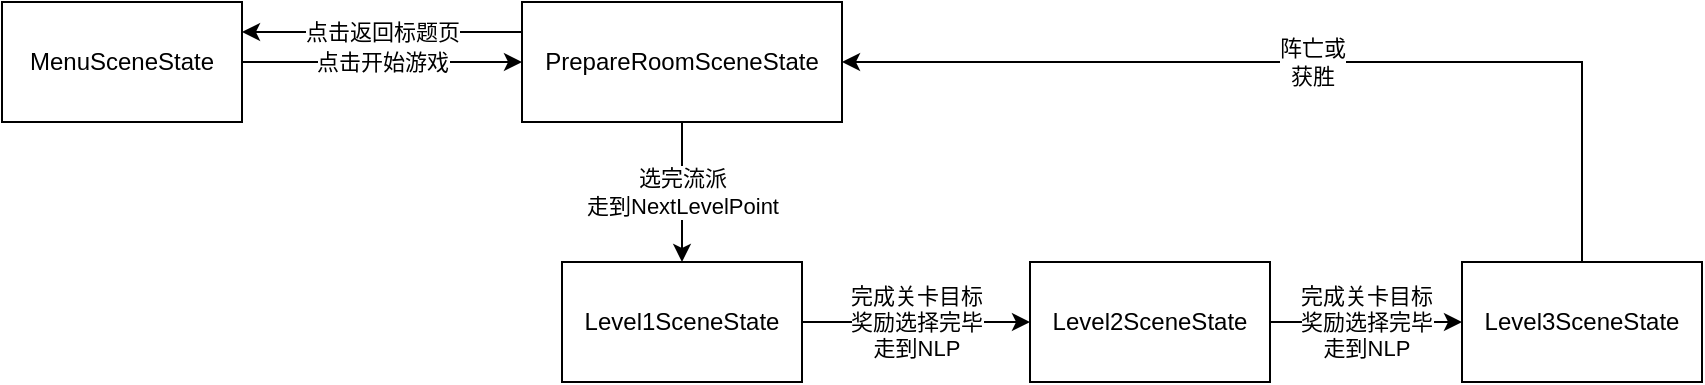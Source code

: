 <mxfile version="24.5.5" type="github" pages="8">
  <diagram name="SceneState" id="RjpetJTwipTLnsahrz_m">
    <mxGraphModel dx="1468" dy="823" grid="0" gridSize="10" guides="0" tooltips="1" connect="1" arrows="1" fold="1" page="0" pageScale="1" pageWidth="827" pageHeight="1169" math="0" shadow="0">
      <root>
        <mxCell id="0" />
        <mxCell id="1" parent="0" />
        <mxCell id="uw0LiMIyFGHMJh5Y2aWj-6" value="点击开始游戏" style="edgeStyle=orthogonalEdgeStyle;rounded=0;orthogonalLoop=1;jettySize=auto;html=1;" parent="1" source="uw0LiMIyFGHMJh5Y2aWj-1" target="uw0LiMIyFGHMJh5Y2aWj-2" edge="1">
          <mxGeometry relative="1" as="geometry" />
        </mxCell>
        <mxCell id="uw0LiMIyFGHMJh5Y2aWj-1" value="MenuSceneState" style="rounded=0;whiteSpace=wrap;html=1;" parent="1" vertex="1">
          <mxGeometry x="80" y="220" width="120" height="60" as="geometry" />
        </mxCell>
        <mxCell id="uw0LiMIyFGHMJh5Y2aWj-8" value="选完流派&lt;div&gt;走到NextLevelPoint&lt;/div&gt;" style="edgeStyle=orthogonalEdgeStyle;rounded=0;orthogonalLoop=1;jettySize=auto;html=1;" parent="1" source="uw0LiMIyFGHMJh5Y2aWj-2" target="uw0LiMIyFGHMJh5Y2aWj-3" edge="1">
          <mxGeometry relative="1" as="geometry" />
        </mxCell>
        <mxCell id="uw0LiMIyFGHMJh5Y2aWj-9" value="点击返回标题页" style="edgeStyle=orthogonalEdgeStyle;rounded=0;orthogonalLoop=1;jettySize=auto;html=1;exitX=0;exitY=0.25;exitDx=0;exitDy=0;entryX=1;entryY=0.25;entryDx=0;entryDy=0;" parent="1" source="uw0LiMIyFGHMJh5Y2aWj-2" target="uw0LiMIyFGHMJh5Y2aWj-1" edge="1">
          <mxGeometry relative="1" as="geometry" />
        </mxCell>
        <mxCell id="uw0LiMIyFGHMJh5Y2aWj-2" value="PrepareRoomSceneState" style="rounded=0;whiteSpace=wrap;html=1;" parent="1" vertex="1">
          <mxGeometry x="340" y="220" width="160" height="60" as="geometry" />
        </mxCell>
        <mxCell id="uw0LiMIyFGHMJh5Y2aWj-10" value="完成关卡目标&lt;div&gt;奖励选择完毕&lt;/div&gt;&lt;div&gt;走到NLP&lt;/div&gt;" style="edgeStyle=orthogonalEdgeStyle;rounded=0;orthogonalLoop=1;jettySize=auto;html=1;exitX=1;exitY=0.5;exitDx=0;exitDy=0;entryX=0;entryY=0.5;entryDx=0;entryDy=0;" parent="1" source="uw0LiMIyFGHMJh5Y2aWj-3" target="uw0LiMIyFGHMJh5Y2aWj-4" edge="1">
          <mxGeometry relative="1" as="geometry" />
        </mxCell>
        <mxCell id="uw0LiMIyFGHMJh5Y2aWj-3" value="Level1SceneState" style="rounded=0;whiteSpace=wrap;html=1;" parent="1" vertex="1">
          <mxGeometry x="360" y="350" width="120" height="60" as="geometry" />
        </mxCell>
        <mxCell id="uw0LiMIyFGHMJh5Y2aWj-11" value="完成关卡目标&lt;div&gt;奖励选择完毕&lt;/div&gt;&lt;div&gt;走到NLP&lt;/div&gt;" style="edgeStyle=orthogonalEdgeStyle;rounded=0;orthogonalLoop=1;jettySize=auto;html=1;" parent="1" source="uw0LiMIyFGHMJh5Y2aWj-4" target="uw0LiMIyFGHMJh5Y2aWj-5" edge="1">
          <mxGeometry relative="1" as="geometry" />
        </mxCell>
        <mxCell id="uw0LiMIyFGHMJh5Y2aWj-4" value="Level2SceneState" style="rounded=0;whiteSpace=wrap;html=1;" parent="1" vertex="1">
          <mxGeometry x="594" y="350" width="120" height="60" as="geometry" />
        </mxCell>
        <mxCell id="uw0LiMIyFGHMJh5Y2aWj-13" value="阵亡或&lt;div&gt;获胜&lt;/div&gt;" style="edgeStyle=orthogonalEdgeStyle;rounded=0;orthogonalLoop=1;jettySize=auto;html=1;exitX=0.5;exitY=0;exitDx=0;exitDy=0;entryX=1;entryY=0.5;entryDx=0;entryDy=0;" parent="1" source="uw0LiMIyFGHMJh5Y2aWj-5" target="uw0LiMIyFGHMJh5Y2aWj-2" edge="1">
          <mxGeometry relative="1" as="geometry" />
        </mxCell>
        <mxCell id="uw0LiMIyFGHMJh5Y2aWj-5" value="Level3SceneState" style="rounded=0;whiteSpace=wrap;html=1;" parent="1" vertex="1">
          <mxGeometry x="810" y="350" width="120" height="60" as="geometry" />
        </mxCell>
      </root>
    </mxGraphModel>
  </diagram>
  <diagram id="1B2MCqBz1mT_VoKU6Hm6" name="Character">
    <mxGraphModel dx="1798" dy="1584" grid="0" gridSize="10" guides="1" tooltips="1" connect="1" arrows="1" fold="1" page="0" pageScale="1" pageWidth="827" pageHeight="1169" math="0" shadow="0">
      <root>
        <mxCell id="0" />
        <mxCell id="1" parent="0" />
        <mxCell id="01VNH2QwZAfh_5p5gF-g-3" value="ICharacter&amp;lt;T&amp;gt;&lt;br&gt;where T extends ICharacterAttr" style="swimlane;fontStyle=1;align=center;verticalAlign=top;childLayout=stackLayout;horizontal=1;startSize=39;horizontalStack=0;resizeParent=1;resizeParentMax=0;resizeLast=0;collapsible=1;marginBottom=0;whiteSpace=wrap;html=1;" vertex="1" parent="1">
          <mxGeometry x="-142" y="37" width="346" height="153" as="geometry" />
        </mxCell>
        <mxCell id="01VNH2QwZAfh_5p5gF-g-4" value="+ CharacterAttr: T&lt;div&gt;+ OnDie: event UnityAction&lt;/div&gt;&lt;div&gt;+&amp;nbsp;invulnerable: bool&lt;/div&gt;&lt;div&gt;+&amp;nbsp;invulnerableDuration: float&lt;/div&gt;" style="text;strokeColor=none;fillColor=none;align=left;verticalAlign=top;spacingLeft=4;spacingRight=4;overflow=hidden;rotatable=0;points=[[0,0.5],[1,0.5]];portConstraint=eastwest;whiteSpace=wrap;html=1;" vertex="1" parent="01VNH2QwZAfh_5p5gF-g-3">
          <mxGeometry y="39" width="346" height="65" as="geometry" />
        </mxCell>
        <mxCell id="01VNH2QwZAfh_5p5gF-g-5" value="" style="line;strokeWidth=1;fillColor=none;align=left;verticalAlign=middle;spacingTop=-1;spacingLeft=3;spacingRight=3;rotatable=0;labelPosition=right;points=[];portConstraint=eastwest;strokeColor=inherit;" vertex="1" parent="01VNH2QwZAfh_5p5gF-g-3">
          <mxGeometry y="104" width="346" height="8" as="geometry" />
        </mxCell>
        <mxCell id="01VNH2QwZAfh_5p5gF-g-6" value="+ virtual TakeDamage(ICharacterAttr): void&lt;div&gt;+ virtual Die(void): void&lt;/div&gt;" style="text;strokeColor=none;fillColor=none;align=left;verticalAlign=top;spacingLeft=4;spacingRight=4;overflow=hidden;rotatable=0;points=[[0,0.5],[1,0.5]];portConstraint=eastwest;whiteSpace=wrap;html=1;" vertex="1" parent="01VNH2QwZAfh_5p5gF-g-3">
          <mxGeometry y="112" width="346" height="41" as="geometry" />
        </mxCell>
        <mxCell id="01VNH2QwZAfh_5p5gF-g-7" value="«interface»&lt;br&gt;&lt;b&gt;MonoBehaviour&lt;/b&gt;" style="html=1;whiteSpace=wrap;" vertex="1" parent="1">
          <mxGeometry x="215" y="-135" width="110" height="50" as="geometry" />
        </mxCell>
        <mxCell id="01VNH2QwZAfh_5p5gF-g-11" value="ICharacterAttr" style="swimlane;fontStyle=1;align=center;verticalAlign=top;childLayout=stackLayout;horizontal=1;startSize=26;horizontalStack=0;resizeParent=1;resizeParentMax=0;resizeLast=0;collapsible=1;marginBottom=0;whiteSpace=wrap;html=1;" vertex="1" parent="1">
          <mxGeometry x="314" y="37" width="346" height="162" as="geometry" />
        </mxCell>
        <mxCell id="01VNH2QwZAfh_5p5gF-g-12" value="+ Template: Character_SO&lt;div&gt;+ CharacterData: Character_SO&lt;/div&gt;&lt;div&gt;+&amp;nbsp;characterAttrStrategry: ICharacterAttrStrategry&lt;/div&gt;" style="text;strokeColor=none;fillColor=none;align=left;verticalAlign=top;spacingLeft=4;spacingRight=4;overflow=hidden;rotatable=0;points=[[0,0.5],[1,0.5]];portConstraint=eastwest;whiteSpace=wrap;html=1;" vertex="1" parent="01VNH2QwZAfh_5p5gF-g-11">
          <mxGeometry y="26" width="346" height="53" as="geometry" />
        </mxCell>
        <mxCell id="01VNH2QwZAfh_5p5gF-g-13" value="" style="line;strokeWidth=1;fillColor=none;align=left;verticalAlign=middle;spacingTop=-1;spacingLeft=3;spacingRight=3;rotatable=0;labelPosition=right;points=[];portConstraint=eastwest;strokeColor=inherit;" vertex="1" parent="01VNH2QwZAfh_5p5gF-g-11">
          <mxGeometry y="79" width="346" height="8" as="geometry" />
        </mxCell>
        <mxCell id="01VNH2QwZAfh_5p5gF-g-14" value="+ Reset(void): void&lt;div&gt;+ SetAttrStrategy(ICharacterAttrStrategry): void&lt;/div&gt;&lt;div&gt;+ Attr1...N: X&lt;/div&gt;&lt;div&gt;+&amp;nbsp;TakeDamage(ICharacterAttr): void&lt;/div&gt;" style="text;strokeColor=none;fillColor=none;align=left;verticalAlign=top;spacingLeft=4;spacingRight=4;overflow=hidden;rotatable=0;points=[[0,0.5],[1,0.5]];portConstraint=eastwest;whiteSpace=wrap;html=1;" vertex="1" parent="01VNH2QwZAfh_5p5gF-g-11">
          <mxGeometry y="87" width="346" height="75" as="geometry" />
        </mxCell>
        <mxCell id="01VNH2QwZAfh_5p5gF-g-15" value="Extends" style="endArrow=block;endSize=16;endFill=0;html=1;rounded=0;exitX=0.5;exitY=0;exitDx=0;exitDy=0;entryX=0.5;entryY=1;entryDx=0;entryDy=0;" edge="1" parent="1" source="01VNH2QwZAfh_5p5gF-g-3" target="01VNH2QwZAfh_5p5gF-g-7">
          <mxGeometry width="160" relative="1" as="geometry">
            <mxPoint x="269" y="216" as="sourcePoint" />
            <mxPoint x="429" y="216" as="targetPoint" />
          </mxGeometry>
        </mxCell>
        <mxCell id="01VNH2QwZAfh_5p5gF-g-17" value="1" style="endArrow=open;html=1;endSize=12;startArrow=diamondThin;startSize=14;startFill=1;edgeStyle=orthogonalEdgeStyle;align=left;verticalAlign=bottom;rounded=0;entryX=-0.003;entryY=0.842;entryDx=0;entryDy=0;entryPerimeter=0;" edge="1" parent="1" source="01VNH2QwZAfh_5p5gF-g-4" target="01VNH2QwZAfh_5p5gF-g-12">
          <mxGeometry x="-1" y="3" relative="1" as="geometry">
            <mxPoint x="269" y="216" as="sourcePoint" />
            <mxPoint x="320" y="96" as="targetPoint" />
          </mxGeometry>
        </mxCell>
        <mxCell id="01VNH2QwZAfh_5p5gF-g-18" value="dispatch" style="html=1;verticalAlign=bottom;endArrow=block;curved=0;rounded=0;exitX=0.676;exitY=0.39;exitDx=0;exitDy=0;exitPerimeter=0;entryX=0.017;entryY=0.773;entryDx=0;entryDy=0;entryPerimeter=0;" edge="1" parent="1" source="01VNH2QwZAfh_5p5gF-g-6" target="01VNH2QwZAfh_5p5gF-g-14">
          <mxGeometry width="80" relative="1" as="geometry">
            <mxPoint x="309" y="216" as="sourcePoint" />
            <mxPoint x="389" y="216" as="targetPoint" />
          </mxGeometry>
        </mxCell>
        <mxCell id="01VNH2QwZAfh_5p5gF-g-19" value="ICharacterAttrStrategry" style="swimlane;fontStyle=1;align=center;verticalAlign=top;childLayout=stackLayout;horizontal=1;startSize=26;horizontalStack=0;resizeParent=1;resizeParentMax=0;resizeLast=0;collapsible=1;marginBottom=0;whiteSpace=wrap;html=1;" vertex="1" parent="1">
          <mxGeometry x="848" y="68" width="346" height="133" as="geometry" />
        </mxCell>
        <mxCell id="01VNH2QwZAfh_5p5gF-g-20" value="+ characterAttr: ICharacterAttr" style="text;strokeColor=none;fillColor=none;align=left;verticalAlign=top;spacingLeft=4;spacingRight=4;overflow=hidden;rotatable=0;points=[[0,0.5],[1,0.5]];portConstraint=eastwest;whiteSpace=wrap;html=1;" vertex="1" parent="01VNH2QwZAfh_5p5gF-g-19">
          <mxGeometry y="26" width="346" height="24" as="geometry" />
        </mxCell>
        <mxCell id="01VNH2QwZAfh_5p5gF-g-21" value="" style="line;strokeWidth=1;fillColor=none;align=left;verticalAlign=middle;spacingTop=-1;spacingLeft=3;spacingRight=3;rotatable=0;labelPosition=right;points=[];portConstraint=eastwest;strokeColor=inherit;" vertex="1" parent="01VNH2QwZAfh_5p5gF-g-19">
          <mxGeometry y="50" width="346" height="8" as="geometry" />
        </mxCell>
        <mxCell id="01VNH2QwZAfh_5p5gF-g-22" value="+ ctor(ICharacterAttr)&lt;div&gt;+ Attr1...N: X&lt;/div&gt;" style="text;strokeColor=none;fillColor=none;align=left;verticalAlign=top;spacingLeft=4;spacingRight=4;overflow=hidden;rotatable=0;points=[[0,0.5],[1,0.5]];portConstraint=eastwest;whiteSpace=wrap;html=1;" vertex="1" parent="01VNH2QwZAfh_5p5gF-g-19">
          <mxGeometry y="58" width="346" height="75" as="geometry" />
        </mxCell>
        <mxCell id="01VNH2QwZAfh_5p5gF-g-23" value="1" style="endArrow=open;html=1;endSize=12;startArrow=diamondThin;startSize=14;startFill=1;edgeStyle=orthogonalEdgeStyle;align=left;verticalAlign=bottom;rounded=0;entryX=-0.003;entryY=0.834;entryDx=0;entryDy=0;exitX=0.998;exitY=0.962;exitDx=0;exitDy=0;exitPerimeter=0;entryPerimeter=0;" edge="1" parent="1" source="01VNH2QwZAfh_5p5gF-g-12" target="01VNH2QwZAfh_5p5gF-g-20">
          <mxGeometry x="-1" y="3" relative="1" as="geometry">
            <mxPoint x="689" y="113" as="sourcePoint" />
            <mxPoint x="802" y="113" as="targetPoint" />
            <mxPoint as="offset" />
          </mxGeometry>
        </mxCell>
        <mxCell id="01VNH2QwZAfh_5p5gF-g-26" value="Player&amp;lt;PlayerAttr&amp;gt;" style="swimlane;fontStyle=1;align=center;verticalAlign=top;childLayout=stackLayout;horizontal=1;startSize=26;horizontalStack=0;resizeParent=1;resizeParentMax=0;resizeLast=0;collapsible=1;marginBottom=0;whiteSpace=wrap;html=1;" vertex="1" parent="1">
          <mxGeometry x="-142" y="311" width="346" height="262" as="geometry" />
        </mxCell>
        <mxCell id="01VNH2QwZAfh_5p5gF-g-27" value="&lt;div&gt;+ CharacterAttr: &lt;b&gt;PlayerAttr&lt;/b&gt;&lt;br&gt;&lt;/div&gt;+ currentState: IState&lt;div&gt;+ MoveDirection: Vector2&lt;/div&gt;&lt;div&gt;+&amp;nbsp;IsMeleeAttacking: bool&lt;/div&gt;&lt;div&gt;+&amp;nbsp;IsDodging:&amp;nbsp;&lt;span style=&quot;background-color: initial;&quot;&gt;bool&lt;/span&gt;&lt;/div&gt;&lt;div&gt;&lt;span style=&quot;background-color: initial;&quot;&gt;+ IsHurt: bool&lt;/span&gt;&lt;/div&gt;&lt;div&gt;+ IsDead: bool&lt;span style=&quot;background-color: initial;&quot;&gt;&lt;br&gt;&lt;/span&gt;&lt;/div&gt;&lt;div&gt;+ Build: IBuild&lt;/div&gt;" style="text;strokeColor=none;fillColor=none;align=left;verticalAlign=top;spacingLeft=4;spacingRight=4;overflow=hidden;rotatable=0;points=[[0,0.5],[1,0.5]];portConstraint=eastwest;whiteSpace=wrap;html=1;" vertex="1" parent="01VNH2QwZAfh_5p5gF-g-26">
          <mxGeometry y="26" width="346" height="132" as="geometry" />
        </mxCell>
        <mxCell id="01VNH2QwZAfh_5p5gF-g-28" value="" style="line;strokeWidth=1;fillColor=none;align=left;verticalAlign=middle;spacingTop=-1;spacingLeft=3;spacingRight=3;rotatable=0;labelPosition=right;points=[];portConstraint=eastwest;strokeColor=inherit;" vertex="1" parent="01VNH2QwZAfh_5p5gF-g-26">
          <mxGeometry y="158" width="346" height="8" as="geometry" />
        </mxCell>
        <mxCell id="01VNH2QwZAfh_5p5gF-g-29" value="&lt;div&gt;+ TakeDamage(Enemy): void&lt;br&gt;&lt;/div&gt;+ TransitionState(PlayerState): void&lt;div&gt;+ MeleeAttackAnimEvent(void): void&lt;/div&gt;&lt;div&gt;+&amp;nbsp;SetBuild(IBuild): void&lt;/div&gt;&lt;div&gt;+&amp;nbsp;LevelUp(void): void&lt;br&gt;&lt;/div&gt;&lt;div&gt;+&amp;nbsp;Hurt(void): void&lt;/div&gt;" style="text;strokeColor=none;fillColor=none;align=left;verticalAlign=top;spacingLeft=4;spacingRight=4;overflow=hidden;rotatable=0;points=[[0,0.5],[1,0.5]];portConstraint=eastwest;whiteSpace=wrap;html=1;" vertex="1" parent="01VNH2QwZAfh_5p5gF-g-26">
          <mxGeometry y="166" width="346" height="96" as="geometry" />
        </mxCell>
        <mxCell id="01VNH2QwZAfh_5p5gF-g-30" value="Extends" style="endArrow=block;endSize=16;endFill=0;html=1;rounded=0;exitX=0.5;exitY=0;exitDx=0;exitDy=0;" edge="1" parent="1" source="01VNH2QwZAfh_5p5gF-g-26" target="01VNH2QwZAfh_5p5gF-g-6">
          <mxGeometry width="160" relative="1" as="geometry">
            <mxPoint x="41" y="47" as="sourcePoint" />
            <mxPoint x="280" y="-75" as="targetPoint" />
          </mxGeometry>
        </mxCell>
        <mxCell id="01VNH2QwZAfh_5p5gF-g-31" value="PlayerAttr" style="swimlane;fontStyle=1;align=center;verticalAlign=top;childLayout=stackLayout;horizontal=1;startSize=26;horizontalStack=0;resizeParent=1;resizeParentMax=0;resizeLast=0;collapsible=1;marginBottom=0;whiteSpace=wrap;html=1;" vertex="1" parent="1">
          <mxGeometry x="314" y="309" width="346" height="174" as="geometry" />
        </mxCell>
        <mxCell id="01VNH2QwZAfh_5p5gF-g-32" value="&lt;div&gt;&lt;div&gt;+ Level: int&lt;/div&gt;&lt;div&gt;+ HealthPerLevel: float&lt;/div&gt;&lt;div&gt;+ MeleeAttackPerLevel: float&lt;/div&gt;&lt;div&gt;+ DefensePerLevel: float&lt;/div&gt;&lt;div&gt;+ DodgeAvailableCoun: int&lt;/div&gt;&lt;/div&gt;" style="text;strokeColor=none;fillColor=none;align=left;verticalAlign=top;spacingLeft=4;spacingRight=4;overflow=hidden;rotatable=0;points=[[0,0.5],[1,0.5]];portConstraint=eastwest;whiteSpace=wrap;html=1;" vertex="1" parent="01VNH2QwZAfh_5p5gF-g-31">
          <mxGeometry y="26" width="346" height="82" as="geometry" />
        </mxCell>
        <mxCell id="01VNH2QwZAfh_5p5gF-g-33" value="" style="line;strokeWidth=1;fillColor=none;align=left;verticalAlign=middle;spacingTop=-1;spacingLeft=3;spacingRight=3;rotatable=0;labelPosition=right;points=[];portConstraint=eastwest;strokeColor=inherit;" vertex="1" parent="01VNH2QwZAfh_5p5gF-g-31">
          <mxGeometry y="108" width="346" height="8" as="geometry" />
        </mxCell>
        <mxCell id="01VNH2QwZAfh_5p5gF-g-34" value="+&amp;nbsp;IncreaseDodgeAvailableCount(int): void&lt;div&gt;+&amp;nbsp;DecreaseDodgeAvailableCount(int): void&lt;/div&gt;&lt;div&gt;+&amp;nbsp;LevelUp(void): void&lt;/div&gt;" style="text;strokeColor=none;fillColor=none;align=left;verticalAlign=top;spacingLeft=4;spacingRight=4;overflow=hidden;rotatable=0;points=[[0,0.5],[1,0.5]];portConstraint=eastwest;whiteSpace=wrap;html=1;" vertex="1" parent="01VNH2QwZAfh_5p5gF-g-31">
          <mxGeometry y="116" width="346" height="58" as="geometry" />
        </mxCell>
        <mxCell id="01VNH2QwZAfh_5p5gF-g-36" value="Extends" style="endArrow=block;endSize=16;endFill=0;html=1;rounded=0;exitX=0.5;exitY=0;exitDx=0;exitDy=0;entryX=0.486;entryY=1.013;entryDx=0;entryDy=0;entryPerimeter=0;" edge="1" parent="1" source="01VNH2QwZAfh_5p5gF-g-31" target="01VNH2QwZAfh_5p5gF-g-14">
          <mxGeometry width="160" relative="1" as="geometry">
            <mxPoint x="492" y="339" as="sourcePoint" />
            <mxPoint x="492" y="205" as="targetPoint" />
          </mxGeometry>
        </mxCell>
        <mxCell id="01VNH2QwZAfh_5p5gF-g-38" value="PlayerAttrStrategry" style="swimlane;fontStyle=1;align=center;verticalAlign=top;childLayout=stackLayout;horizontal=1;startSize=26;horizontalStack=0;resizeParent=1;resizeParentMax=0;resizeLast=0;collapsible=1;marginBottom=0;whiteSpace=wrap;html=1;" vertex="1" parent="1">
          <mxGeometry x="848" y="306" width="346" height="103" as="geometry" />
        </mxCell>
        <mxCell id="01VNH2QwZAfh_5p5gF-g-39" value="+ characterAttr: ICharacterAttr" style="text;strokeColor=none;fillColor=none;align=left;verticalAlign=top;spacingLeft=4;spacingRight=4;overflow=hidden;rotatable=0;points=[[0,0.5],[1,0.5]];portConstraint=eastwest;whiteSpace=wrap;html=1;" vertex="1" parent="01VNH2QwZAfh_5p5gF-g-38">
          <mxGeometry y="26" width="346" height="24" as="geometry" />
        </mxCell>
        <mxCell id="01VNH2QwZAfh_5p5gF-g-40" value="" style="line;strokeWidth=1;fillColor=none;align=left;verticalAlign=middle;spacingTop=-1;spacingLeft=3;spacingRight=3;rotatable=0;labelPosition=right;points=[];portConstraint=eastwest;strokeColor=inherit;" vertex="1" parent="01VNH2QwZAfh_5p5gF-g-38">
          <mxGeometry y="50" width="346" height="8" as="geometry" />
        </mxCell>
        <mxCell id="01VNH2QwZAfh_5p5gF-g-41" value="+ ctor(PlayerAttr)&lt;div&gt;+ override Attr1...M: X&lt;/div&gt;" style="text;strokeColor=none;fillColor=none;align=left;verticalAlign=top;spacingLeft=4;spacingRight=4;overflow=hidden;rotatable=0;points=[[0,0.5],[1,0.5]];portConstraint=eastwest;whiteSpace=wrap;html=1;" vertex="1" parent="01VNH2QwZAfh_5p5gF-g-38">
          <mxGeometry y="58" width="346" height="45" as="geometry" />
        </mxCell>
        <mxCell id="01VNH2QwZAfh_5p5gF-g-42" value="Extends" style="endArrow=block;endSize=16;endFill=0;html=1;rounded=0;exitX=0.5;exitY=0;exitDx=0;exitDy=0;" edge="1" parent="1" source="01VNH2QwZAfh_5p5gF-g-38" target="01VNH2QwZAfh_5p5gF-g-22">
          <mxGeometry width="160" relative="1" as="geometry">
            <mxPoint x="1022" y="300" as="sourcePoint" />
            <mxPoint x="1020" y="197" as="targetPoint" />
          </mxGeometry>
        </mxCell>
        <mxCell id="01VNH2QwZAfh_5p5gF-g-43" value="1" style="endArrow=open;html=1;endSize=12;startArrow=diamondThin;startSize=14;startFill=1;edgeStyle=orthogonalEdgeStyle;align=left;verticalAlign=bottom;rounded=0;exitX=1.005;exitY=0.226;exitDx=0;exitDy=0;exitPerimeter=0;" edge="1" parent="1" source="01VNH2QwZAfh_5p5gF-g-27">
          <mxGeometry x="-1" y="3" relative="1" as="geometry">
            <mxPoint x="458" y="277" as="sourcePoint" />
            <mxPoint x="315" y="367" as="targetPoint" />
          </mxGeometry>
        </mxCell>
        <mxCell id="01VNH2QwZAfh_5p5gF-g-44" value="1" style="endArrow=open;html=1;endSize=12;startArrow=diamondThin;startSize=14;startFill=1;edgeStyle=orthogonalEdgeStyle;align=left;verticalAlign=bottom;rounded=0;exitX=1.005;exitY=0.226;exitDx=0;exitDy=0;exitPerimeter=0;entryX=0;entryY=0.5;entryDx=0;entryDy=0;" edge="1" parent="1" target="01VNH2QwZAfh_5p5gF-g-39">
          <mxGeometry x="-1" y="3" relative="1" as="geometry">
            <mxPoint x="660" y="344" as="sourcePoint" />
            <mxPoint x="769" y="344" as="targetPoint" />
          </mxGeometry>
        </mxCell>
        <mxCell id="roqX5bCu5__6LOeBhiNG-5" value="" style="group" vertex="1" connectable="0" parent="1">
          <mxGeometry x="-135" y="-505" width="81" height="94" as="geometry" />
        </mxCell>
        <mxCell id="roqX5bCu5__6LOeBhiNG-1" value="Player" style="shape=umlActor;verticalLabelPosition=bottom;verticalAlign=top;html=1;outlineConnect=0;fillColor=#dae8fc;strokeColor=#6c8ebf;" vertex="1" parent="roqX5bCu5__6LOeBhiNG-5">
          <mxGeometry width="41" height="94" as="geometry" />
        </mxCell>
        <mxCell id="roqX5bCu5__6LOeBhiNG-2" value="attack&lt;div&gt;size&lt;/div&gt;" style="whiteSpace=wrap;html=1;aspect=fixed;dashed=1;" vertex="1" parent="roqX5bCu5__6LOeBhiNG-5">
          <mxGeometry x="35" y="17" width="46" height="46" as="geometry" />
        </mxCell>
        <mxCell id="roqX5bCu5__6LOeBhiNG-6" value="" style="group" vertex="1" connectable="0" parent="1">
          <mxGeometry x="-4" y="-470" width="59" height="60" as="geometry" />
        </mxCell>
        <mxCell id="roqX5bCu5__6LOeBhiNG-3" value="Enemy" style="shape=umlActor;verticalLabelPosition=bottom;verticalAlign=top;html=1;outlineConnect=0;fillColor=#f8cecc;strokeColor=#b85450;" vertex="1" parent="roqX5bCu5__6LOeBhiNG-6">
          <mxGeometry x="29" width="30" height="60" as="geometry" />
        </mxCell>
        <mxCell id="roqX5bCu5__6LOeBhiNG-4" value="attack&lt;div&gt;size&lt;/div&gt;" style="whiteSpace=wrap;html=1;aspect=fixed;dashed=1;" vertex="1" parent="roqX5bCu5__6LOeBhiNG-6">
          <mxGeometry y="7" width="36" height="36" as="geometry" />
        </mxCell>
        <mxCell id="roqX5bCu5__6LOeBhiNG-7" value="distance" style="endArrow=none;dashed=1;html=1;rounded=0;" edge="1" parent="1">
          <mxGeometry width="50" height="50" relative="1" as="geometry">
            <mxPoint x="-116" y="-378" as="sourcePoint" />
            <mxPoint x="49" y="-382" as="targetPoint" />
          </mxGeometry>
        </mxCell>
      </root>
    </mxGraphModel>
  </diagram>
  <diagram id="IE5uuYhjsnOqAhuN19nV" name="CharacterState">
    <mxGraphModel dx="1868" dy="1623" grid="0" gridSize="10" guides="1" tooltips="1" connect="1" arrows="1" fold="1" page="0" pageScale="1" pageWidth="827" pageHeight="1169" math="0" shadow="0">
      <root>
        <mxCell id="0" />
        <mxCell id="1" parent="0" />
        <mxCell id="8YJlgjo9phD5dh0JxE-f-1" value="&lt;p style=&quot;margin:0px;margin-top:4px;text-align:center;&quot;&gt;&lt;i&gt;&amp;lt;&amp;lt;Interface&amp;gt;&amp;gt;&lt;/i&gt;&lt;br&gt;&lt;b&gt;IState&lt;/b&gt;&lt;/p&gt;&lt;hr size=&quot;1&quot; style=&quot;border-style:solid;&quot;&gt;&lt;p style=&quot;margin:0px;margin-left:4px;&quot;&gt;+ character: ICharacter&lt;br&gt;&lt;/p&gt;&lt;hr size=&quot;1&quot; style=&quot;border-style:solid;&quot;&gt;&lt;p style=&quot;margin:0px;margin-left:4px;&quot;&gt;+ OnEnter(void): void&lt;br&gt;&lt;/p&gt;&lt;p style=&quot;margin:0px;margin-left:4px;&quot;&gt;+ OnExit(void): void&lt;br&gt;&lt;/p&gt;&lt;p style=&quot;margin:0px;margin-left:4px;&quot;&gt;+ OnUpdate(void): void&lt;br&gt;&lt;/p&gt;&lt;p style=&quot;margin:0px;margin-left:4px;&quot;&gt;+ OnFixUpdate(void): void&lt;br&gt;&lt;/p&gt;" style="verticalAlign=top;align=left;overflow=fill;html=1;whiteSpace=wrap;" vertex="1" parent="1">
          <mxGeometry x="115" y="-131" width="190" height="140" as="geometry" />
        </mxCell>
        <mxCell id="8YJlgjo9phD5dh0JxE-f-5" value="" style="edgeStyle=orthogonalEdgeStyle;rounded=0;orthogonalLoop=1;jettySize=auto;html=1;" edge="1" parent="1" source="8YJlgjo9phD5dh0JxE-f-3" target="8YJlgjo9phD5dh0JxE-f-4">
          <mxGeometry relative="1" as="geometry" />
        </mxCell>
        <mxCell id="8YJlgjo9phD5dh0JxE-f-3" value="Start" style="rounded=1;whiteSpace=wrap;html=1;" vertex="1" parent="1">
          <mxGeometry x="-304" y="-341" width="108" height="34" as="geometry" />
        </mxCell>
        <mxCell id="8YJlgjo9phD5dh0JxE-f-7" value="视野内有可攻击的人" style="edgeStyle=orthogonalEdgeStyle;rounded=0;orthogonalLoop=1;jettySize=auto;html=1;exitX=1;exitY=0.5;exitDx=0;exitDy=0;entryX=0;entryY=0.5;entryDx=0;entryDy=0;" edge="1" parent="1" source="8YJlgjo9phD5dh0JxE-f-4" target="8YJlgjo9phD5dh0JxE-f-6">
          <mxGeometry relative="1" as="geometry" />
        </mxCell>
        <mxCell id="8YJlgjo9phD5dh0JxE-f-16" value="视野内没有可攻击的人" style="edgeStyle=orthogonalEdgeStyle;rounded=0;orthogonalLoop=1;jettySize=auto;html=1;exitX=0.25;exitY=0;exitDx=0;exitDy=0;entryX=0.75;entryY=0;entryDx=0;entryDy=0;" edge="1" parent="1" source="8YJlgjo9phD5dh0JxE-f-4" target="8YJlgjo9phD5dh0JxE-f-4">
          <mxGeometry relative="1" as="geometry">
            <mxPoint x="-38.2" y="-426.8" as="targetPoint" />
            <Array as="points">
              <mxPoint x="-89" y="-402" />
              <mxPoint x="-35" y="-402" />
            </Array>
          </mxGeometry>
        </mxCell>
        <mxCell id="8YJlgjo9phD5dh0JxE-f-4" value="EnemyIdleState" style="rounded=1;whiteSpace=wrap;html=1;" vertex="1" parent="1">
          <mxGeometry x="-116" y="-341" width="108" height="34" as="geometry" />
        </mxCell>
        <mxCell id="8YJlgjo9phD5dh0JxE-f-9" value="敌人进入攻击范围" style="edgeStyle=orthogonalEdgeStyle;rounded=0;orthogonalLoop=1;jettySize=auto;html=1;exitX=1;exitY=0.5;exitDx=0;exitDy=0;entryX=0;entryY=0.5;entryDx=0;entryDy=0;" edge="1" parent="1" source="8YJlgjo9phD5dh0JxE-f-6" target="8YJlgjo9phD5dh0JxE-f-8">
          <mxGeometry relative="1" as="geometry" />
        </mxCell>
        <mxCell id="oHZiTbTiMajsEzp6RkLe-1" value="敌人脱离视野范围" style="edgeStyle=orthogonalEdgeStyle;rounded=0;orthogonalLoop=1;jettySize=auto;html=1;exitX=0.5;exitY=1;exitDx=0;exitDy=0;entryX=0.75;entryY=1;entryDx=0;entryDy=0;" edge="1" parent="1" source="8YJlgjo9phD5dh0JxE-f-6" target="8YJlgjo9phD5dh0JxE-f-4">
          <mxGeometry relative="1" as="geometry">
            <Array as="points">
              <mxPoint x="209" y="-254" />
              <mxPoint x="-35" y="-254" />
            </Array>
          </mxGeometry>
        </mxCell>
        <mxCell id="oHZiTbTiMajsEzp6RkLe-2" value="血量归零" style="edgeStyle=orthogonalEdgeStyle;rounded=0;orthogonalLoop=1;jettySize=auto;html=1;exitX=0.25;exitY=0;exitDx=0;exitDy=0;entryX=0.5;entryY=0;entryDx=0;entryDy=0;" edge="1" parent="1" source="8YJlgjo9phD5dh0JxE-f-6" target="8YJlgjo9phD5dh0JxE-f-10">
          <mxGeometry relative="1" as="geometry">
            <Array as="points">
              <mxPoint x="182" y="-396" />
              <mxPoint x="663" y="-396" />
            </Array>
          </mxGeometry>
        </mxCell>
        <mxCell id="8YJlgjo9phD5dh0JxE-f-6" value="EnemyChaseState" style="rounded=1;whiteSpace=wrap;html=1;" vertex="1" parent="1">
          <mxGeometry x="155" y="-341" width="108" height="34" as="geometry" />
        </mxCell>
        <mxCell id="8YJlgjo9phD5dh0JxE-f-11" value="自身血量归零" style="edgeStyle=orthogonalEdgeStyle;rounded=0;orthogonalLoop=1;jettySize=auto;html=1;exitX=1;exitY=0.5;exitDx=0;exitDy=0;entryX=0;entryY=0.5;entryDx=0;entryDy=0;" edge="1" parent="1" source="8YJlgjo9phD5dh0JxE-f-8" target="8YJlgjo9phD5dh0JxE-f-10">
          <mxGeometry relative="1" as="geometry" />
        </mxCell>
        <mxCell id="8YJlgjo9phD5dh0JxE-f-14" value="敌人脱离攻击范围但仍在视野内" style="edgeStyle=orthogonalEdgeStyle;rounded=0;orthogonalLoop=1;jettySize=auto;html=1;entryX=0.75;entryY=1;entryDx=0;entryDy=0;" edge="1" parent="1" source="8YJlgjo9phD5dh0JxE-f-8" target="8YJlgjo9phD5dh0JxE-f-6">
          <mxGeometry relative="1" as="geometry">
            <mxPoint x="443" y="-454.8" as="targetPoint" />
            <Array as="points">
              <mxPoint x="443" y="-255" />
              <mxPoint x="236" y="-255" />
            </Array>
          </mxGeometry>
        </mxCell>
        <mxCell id="8YJlgjo9phD5dh0JxE-f-8" value="EnemyAttackState" style="rounded=1;whiteSpace=wrap;html=1;" vertex="1" parent="1">
          <mxGeometry x="389" y="-341" width="108" height="34" as="geometry" />
        </mxCell>
        <mxCell id="8YJlgjo9phD5dh0JxE-f-13" value="" style="edgeStyle=orthogonalEdgeStyle;rounded=0;orthogonalLoop=1;jettySize=auto;html=1;" edge="1" parent="1" source="8YJlgjo9phD5dh0JxE-f-10" target="8YJlgjo9phD5dh0JxE-f-12">
          <mxGeometry relative="1" as="geometry" />
        </mxCell>
        <mxCell id="8YJlgjo9phD5dh0JxE-f-10" value="EnemyDeadState" style="rounded=1;whiteSpace=wrap;html=1;" vertex="1" parent="1">
          <mxGeometry x="609" y="-341" width="108" height="34" as="geometry" />
        </mxCell>
        <mxCell id="8YJlgjo9phD5dh0JxE-f-12" value="Destroy" style="rounded=1;whiteSpace=wrap;html=1;" vertex="1" parent="1">
          <mxGeometry x="797" y="-341" width="108" height="34" as="geometry" />
        </mxCell>
      </root>
    </mxGraphModel>
  </diagram>
  <diagram id="-UQMlzy9Ec_p4MODcrL7" name="Buff">
    <mxGraphModel dx="2127" dy="968" grid="0" gridSize="10" guides="1" tooltips="1" connect="1" arrows="1" fold="1" page="0" pageScale="1" pageWidth="827" pageHeight="1169" math="0" shadow="0">
      <root>
        <mxCell id="0" />
        <mxCell id="1" parent="0" />
        <mxCell id="MMoxc_SGv07QM_2hyyPH-2" value="ScriptableObject" style="html=1;whiteSpace=wrap;" vertex="1" parent="1">
          <mxGeometry x="273" y="89" width="110" height="50" as="geometry" />
        </mxCell>
        <mxCell id="MMoxc_SGv07QM_2hyyPH-3" value="BuffInfo" style="swimlane;fontStyle=1;align=center;verticalAlign=top;childLayout=stackLayout;horizontal=1;startSize=26;horizontalStack=0;resizeParent=1;resizeParentMax=0;resizeLast=0;collapsible=1;marginBottom=0;whiteSpace=wrap;html=1;" vertex="1" parent="1">
          <mxGeometry x="508" y="580" width="255" height="182" as="geometry" />
        </mxCell>
        <mxCell id="H-EAs-Ec68ZQNydGrg-O-1" value="+ BuffInfo(BuffData, Creator, Target): BuffInfo" style="text;strokeColor=none;fillColor=none;align=left;verticalAlign=top;spacingLeft=4;spacingRight=4;overflow=hidden;rotatable=0;points=[[0,0.5],[1,0.5]];portConstraint=eastwest;whiteSpace=wrap;html=1;" vertex="1" parent="MMoxc_SGv07QM_2hyyPH-3">
          <mxGeometry y="26" width="255" height="26" as="geometry" />
        </mxCell>
        <mxCell id="MMoxc_SGv07QM_2hyyPH-34" value="+ BuffData: BuffData" style="text;strokeColor=none;fillColor=none;align=left;verticalAlign=top;spacingLeft=4;spacingRight=4;overflow=hidden;rotatable=0;points=[[0,0.5],[1,0.5]];portConstraint=eastwest;whiteSpace=wrap;html=1;" vertex="1" parent="MMoxc_SGv07QM_2hyyPH-3">
          <mxGeometry y="52" width="255" height="26" as="geometry" />
        </mxCell>
        <mxCell id="MMoxc_SGv07QM_2hyyPH-35" value="+ Creator: GameObject" style="text;strokeColor=none;fillColor=none;align=left;verticalAlign=top;spacingLeft=4;spacingRight=4;overflow=hidden;rotatable=0;points=[[0,0.5],[1,0.5]];portConstraint=eastwest;whiteSpace=wrap;html=1;" vertex="1" parent="MMoxc_SGv07QM_2hyyPH-3">
          <mxGeometry y="78" width="255" height="26" as="geometry" />
        </mxCell>
        <mxCell id="MMoxc_SGv07QM_2hyyPH-36" value="+ Target: GameObject" style="text;strokeColor=none;fillColor=none;align=left;verticalAlign=top;spacingLeft=4;spacingRight=4;overflow=hidden;rotatable=0;points=[[0,0.5],[1,0.5]];portConstraint=eastwest;whiteSpace=wrap;html=1;" vertex="1" parent="MMoxc_SGv07QM_2hyyPH-3">
          <mxGeometry y="104" width="255" height="26" as="geometry" />
        </mxCell>
        <mxCell id="MMoxc_SGv07QM_2hyyPH-37" value="+ DurationTimer: float" style="text;strokeColor=none;fillColor=none;align=left;verticalAlign=top;spacingLeft=4;spacingRight=4;overflow=hidden;rotatable=0;points=[[0,0.5],[1,0.5]];portConstraint=eastwest;whiteSpace=wrap;html=1;" vertex="1" parent="MMoxc_SGv07QM_2hyyPH-3">
          <mxGeometry y="130" width="255" height="26" as="geometry" />
        </mxCell>
        <mxCell id="MMoxc_SGv07QM_2hyyPH-38" value="+ TickTimer: float" style="text;strokeColor=none;fillColor=none;align=left;verticalAlign=top;spacingLeft=4;spacingRight=4;overflow=hidden;rotatable=0;points=[[0,0.5],[1,0.5]];portConstraint=eastwest;whiteSpace=wrap;html=1;" vertex="1" parent="MMoxc_SGv07QM_2hyyPH-3">
          <mxGeometry y="156" width="255" height="26" as="geometry" />
        </mxCell>
        <mxCell id="MMoxc_SGv07QM_2hyyPH-7" value="BuffData" style="swimlane;fontStyle=0;childLayout=stackLayout;horizontal=1;startSize=26;fillColor=none;horizontalStack=0;resizeParent=1;resizeParentMax=0;resizeLast=0;collapsible=1;marginBottom=0;whiteSpace=wrap;html=1;" vertex="1" parent="1">
          <mxGeometry x="519" y="205" width="233" height="338" as="geometry" />
        </mxCell>
        <mxCell id="MMoxc_SGv07QM_2hyyPH-8" value="+ Icon: Sprite" style="text;strokeColor=none;fillColor=none;align=left;verticalAlign=top;spacingLeft=4;spacingRight=4;overflow=hidden;rotatable=0;points=[[0,0.5],[1,0.5]];portConstraint=eastwest;whiteSpace=wrap;html=1;" vertex="1" parent="MMoxc_SGv07QM_2hyyPH-7">
          <mxGeometry y="26" width="233" height="26" as="geometry" />
        </mxCell>
        <mxCell id="MMoxc_SGv07QM_2hyyPH-9" value="+ Name: string" style="text;strokeColor=none;fillColor=none;align=left;verticalAlign=top;spacingLeft=4;spacingRight=4;overflow=hidden;rotatable=0;points=[[0,0.5],[1,0.5]];portConstraint=eastwest;whiteSpace=wrap;html=1;" vertex="1" parent="MMoxc_SGv07QM_2hyyPH-7">
          <mxGeometry y="52" width="233" height="26" as="geometry" />
        </mxCell>
        <mxCell id="MMoxc_SGv07QM_2hyyPH-10" value="+ Description: string" style="text;strokeColor=none;fillColor=none;align=left;verticalAlign=top;spacingLeft=4;spacingRight=4;overflow=hidden;rotatable=0;points=[[0,0.5],[1,0.5]];portConstraint=eastwest;whiteSpace=wrap;html=1;" vertex="1" parent="MMoxc_SGv07QM_2hyyPH-7">
          <mxGeometry y="78" width="233" height="26" as="geometry" />
        </mxCell>
        <mxCell id="MMoxc_SGv07QM_2hyyPH-11" value="+ Id: int" style="text;strokeColor=none;fillColor=none;align=left;verticalAlign=top;spacingLeft=4;spacingRight=4;overflow=hidden;rotatable=0;points=[[0,0.5],[1,0.5]];portConstraint=eastwest;whiteSpace=wrap;html=1;" vertex="1" parent="MMoxc_SGv07QM_2hyyPH-7">
          <mxGeometry y="104" width="233" height="26" as="geometry" />
        </mxCell>
        <mxCell id="H-EAs-Ec68ZQNydGrg-O-9" value="+ IsForever: bool" style="text;strokeColor=none;fillColor=none;align=left;verticalAlign=top;spacingLeft=4;spacingRight=4;overflow=hidden;rotatable=0;points=[[0,0.5],[1,0.5]];portConstraint=eastwest;whiteSpace=wrap;html=1;" vertex="1" parent="MMoxc_SGv07QM_2hyyPH-7">
          <mxGeometry y="130" width="233" height="26" as="geometry" />
        </mxCell>
        <mxCell id="H-EAs-Ec68ZQNydGrg-O-7" value="+ Duration: float" style="text;strokeColor=none;fillColor=none;align=left;verticalAlign=top;spacingLeft=4;spacingRight=4;overflow=hidden;rotatable=0;points=[[0,0.5],[1,0.5]];portConstraint=eastwest;whiteSpace=wrap;html=1;" vertex="1" parent="MMoxc_SGv07QM_2hyyPH-7">
          <mxGeometry y="156" width="233" height="26" as="geometry" />
        </mxCell>
        <mxCell id="H-EAs-Ec68ZQNydGrg-O-10" value="+ UpdateStrategy: UpdateStrategyEnum" style="text;strokeColor=none;fillColor=none;align=left;verticalAlign=top;spacingLeft=4;spacingRight=4;overflow=hidden;rotatable=0;points=[[0,0.5],[1,0.5]];portConstraint=eastwest;whiteSpace=wrap;html=1;" vertex="1" parent="MMoxc_SGv07QM_2hyyPH-7">
          <mxGeometry y="182" width="233" height="26" as="geometry" />
        </mxCell>
        <mxCell id="H-EAs-Ec68ZQNydGrg-O-11" value="+ ReduceStrategy: ReduceStrategyEnum" style="text;strokeColor=none;fillColor=none;align=left;verticalAlign=top;spacingLeft=4;spacingRight=4;overflow=hidden;rotatable=0;points=[[0,0.5],[1,0.5]];portConstraint=eastwest;whiteSpace=wrap;html=1;" vertex="1" parent="MMoxc_SGv07QM_2hyyPH-7">
          <mxGeometry y="208" width="233" height="26" as="geometry" />
        </mxCell>
        <mxCell id="H-EAs-Ec68ZQNydGrg-O-8" value="+ Tick: float" style="text;strokeColor=none;fillColor=none;align=left;verticalAlign=top;spacingLeft=4;spacingRight=4;overflow=hidden;rotatable=0;points=[[0,0.5],[1,0.5]];portConstraint=eastwest;whiteSpace=wrap;html=1;" vertex="1" parent="MMoxc_SGv07QM_2hyyPH-7">
          <mxGeometry y="234" width="233" height="26" as="geometry" />
        </mxCell>
        <mxCell id="MMoxc_SGv07QM_2hyyPH-12" value="+ OnCreate: BaseBuffModule" style="text;strokeColor=none;fillColor=none;align=left;verticalAlign=top;spacingLeft=4;spacingRight=4;overflow=hidden;rotatable=0;points=[[0,0.5],[1,0.5]];portConstraint=eastwest;whiteSpace=wrap;html=1;" vertex="1" parent="MMoxc_SGv07QM_2hyyPH-7">
          <mxGeometry y="260" width="233" height="26" as="geometry" />
        </mxCell>
        <mxCell id="H-EAs-Ec68ZQNydGrg-O-22" value="+ OnTick: BaseBuffModule" style="text;strokeColor=none;fillColor=none;align=left;verticalAlign=top;spacingLeft=4;spacingRight=4;overflow=hidden;rotatable=0;points=[[0,0.5],[1,0.5]];portConstraint=eastwest;whiteSpace=wrap;html=1;" vertex="1" parent="MMoxc_SGv07QM_2hyyPH-7">
          <mxGeometry y="286" width="233" height="26" as="geometry" />
        </mxCell>
        <mxCell id="MMoxc_SGv07QM_2hyyPH-33" value="+ OnHit: BaseBuffModule" style="text;strokeColor=none;fillColor=none;align=left;verticalAlign=top;spacingLeft=4;spacingRight=4;overflow=hidden;rotatable=0;points=[[0,0.5],[1,0.5]];portConstraint=eastwest;whiteSpace=wrap;html=1;" vertex="1" parent="MMoxc_SGv07QM_2hyyPH-7">
          <mxGeometry y="312" width="233" height="26" as="geometry" />
        </mxCell>
        <mxCell id="MMoxc_SGv07QM_2hyyPH-14" value="Extends" style="endArrow=block;endSize=16;endFill=0;html=1;rounded=0;exitX=0.468;exitY=-0.006;exitDx=0;exitDy=0;exitPerimeter=0;entryX=0.5;entryY=1;entryDx=0;entryDy=0;edgeStyle=orthogonalEdgeStyle;" edge="1" parent="1" source="MMoxc_SGv07QM_2hyyPH-7" target="MMoxc_SGv07QM_2hyyPH-2">
          <mxGeometry width="160" relative="1" as="geometry">
            <mxPoint x="332" y="422" as="sourcePoint" />
            <mxPoint x="492" y="422" as="targetPoint" />
            <Array as="points">
              <mxPoint x="628" y="176" />
              <mxPoint x="328" y="176" />
            </Array>
          </mxGeometry>
        </mxCell>
        <mxCell id="MMoxc_SGv07QM_2hyyPH-15" value="1" style="endArrow=open;html=1;endSize=12;startArrow=diamondThin;startSize=14;startFill=0;edgeStyle=orthogonalEdgeStyle;align=left;verticalAlign=bottom;rounded=0;exitX=0.5;exitY=0;exitDx=0;exitDy=0;" edge="1" parent="1" source="MMoxc_SGv07QM_2hyyPH-3" target="MMoxc_SGv07QM_2hyyPH-7">
          <mxGeometry x="-1" y="3" relative="1" as="geometry">
            <mxPoint x="778.5" y="430" as="sourcePoint" />
            <mxPoint x="938.5" y="430" as="targetPoint" />
          </mxGeometry>
        </mxCell>
        <mxCell id="MMoxc_SGv07QM_2hyyPH-16" value="&lt;span style=&quot;text-align: left;&quot;&gt;BaseBuffModule&lt;/span&gt;" style="swimlane;fontStyle=0;childLayout=stackLayout;horizontal=1;startSize=26;fillColor=none;horizontalStack=0;resizeParent=1;resizeParentMax=0;resizeLast=0;collapsible=1;marginBottom=0;whiteSpace=wrap;html=1;" vertex="1" parent="1">
          <mxGeometry x="82" y="214" width="140" height="52" as="geometry" />
        </mxCell>
        <mxCell id="MMoxc_SGv07QM_2hyyPH-17" value="+ Apply(BuffInfo): void" style="text;strokeColor=none;fillColor=none;align=left;verticalAlign=top;spacingLeft=4;spacingRight=4;overflow=hidden;rotatable=0;points=[[0,0.5],[1,0.5]];portConstraint=eastwest;whiteSpace=wrap;html=1;" vertex="1" parent="MMoxc_SGv07QM_2hyyPH-16">
          <mxGeometry y="26" width="140" height="26" as="geometry" />
        </mxCell>
        <mxCell id="MMoxc_SGv07QM_2hyyPH-21" value="Extends" style="endArrow=block;endSize=16;endFill=0;html=1;rounded=0;exitX=0.5;exitY=0;exitDx=0;exitDy=0;entryX=0.5;entryY=1;entryDx=0;entryDy=0;edgeStyle=orthogonalEdgeStyle;" edge="1" parent="1" source="MMoxc_SGv07QM_2hyyPH-16" target="MMoxc_SGv07QM_2hyyPH-2">
          <mxGeometry width="160" relative="1" as="geometry">
            <mxPoint x="193" y="208" as="sourcePoint" />
            <mxPoint x="338" y="149" as="targetPoint" />
          </mxGeometry>
        </mxCell>
        <mxCell id="MMoxc_SGv07QM_2hyyPH-22" value="&lt;div style=&quot;text-align: left;&quot;&gt;&lt;span style=&quot;background-color: initial;&quot;&gt;AttackBM&lt;/span&gt;&lt;/div&gt;" style="swimlane;fontStyle=0;childLayout=stackLayout;horizontal=1;startSize=26;fillColor=none;horizontalStack=0;resizeParent=1;resizeParentMax=0;resizeLast=0;collapsible=1;marginBottom=0;whiteSpace=wrap;html=1;" vertex="1" parent="1">
          <mxGeometry x="-2" y="318" width="140" height="86" as="geometry" />
        </mxCell>
        <mxCell id="MMoxc_SGv07QM_2hyyPH-27" value="+ Amount: float" style="text;strokeColor=none;fillColor=none;align=left;verticalAlign=top;spacingLeft=4;spacingRight=4;overflow=hidden;rotatable=0;points=[[0,0.5],[1,0.5]];portConstraint=eastwest;whiteSpace=wrap;html=1;" vertex="1" parent="MMoxc_SGv07QM_2hyyPH-22">
          <mxGeometry y="26" width="140" height="26" as="geometry" />
        </mxCell>
        <mxCell id="MMoxc_SGv07QM_2hyyPH-26" value="" style="line;strokeWidth=1;fillColor=none;align=left;verticalAlign=middle;spacingTop=-1;spacingLeft=3;spacingRight=3;rotatable=0;labelPosition=right;points=[];portConstraint=eastwest;strokeColor=inherit;" vertex="1" parent="MMoxc_SGv07QM_2hyyPH-22">
          <mxGeometry y="52" width="140" height="8" as="geometry" />
        </mxCell>
        <mxCell id="MMoxc_SGv07QM_2hyyPH-23" value="+ Apply(BuffInfo): void" style="text;strokeColor=none;fillColor=none;align=left;verticalAlign=top;spacingLeft=4;spacingRight=4;overflow=hidden;rotatable=0;points=[[0,0.5],[1,0.5]];portConstraint=eastwest;whiteSpace=wrap;html=1;" vertex="1" parent="MMoxc_SGv07QM_2hyyPH-22">
          <mxGeometry y="60" width="140" height="26" as="geometry" />
        </mxCell>
        <mxCell id="MMoxc_SGv07QM_2hyyPH-24" value="Extends" style="endArrow=block;endSize=16;endFill=0;html=1;rounded=0;exitX=0.5;exitY=0;exitDx=0;exitDy=0;edgeStyle=orthogonalEdgeStyle;entryX=0.509;entryY=0.992;entryDx=0;entryDy=0;entryPerimeter=0;" edge="1" parent="1" source="MMoxc_SGv07QM_2hyyPH-22" target="MMoxc_SGv07QM_2hyyPH-17">
          <mxGeometry width="160" relative="1" as="geometry">
            <mxPoint x="167" y="326" as="sourcePoint" />
            <mxPoint x="227" y="355" as="targetPoint" />
          </mxGeometry>
        </mxCell>
        <mxCell id="MMoxc_SGv07QM_2hyyPH-28" value="&lt;div style=&quot;text-align: left;&quot;&gt;&lt;span style=&quot;background-color: initial;&quot;&gt;PoisonBM&lt;/span&gt;&lt;/div&gt;" style="swimlane;fontStyle=0;childLayout=stackLayout;horizontal=1;startSize=26;fillColor=none;horizontalStack=0;resizeParent=1;resizeParentMax=0;resizeLast=0;collapsible=1;marginBottom=0;whiteSpace=wrap;html=1;" vertex="1" parent="1">
          <mxGeometry x="174" y="318" width="140" height="86" as="geometry" />
        </mxCell>
        <mxCell id="MMoxc_SGv07QM_2hyyPH-29" value="+ Damage: float" style="text;strokeColor=none;fillColor=none;align=left;verticalAlign=top;spacingLeft=4;spacingRight=4;overflow=hidden;rotatable=0;points=[[0,0.5],[1,0.5]];portConstraint=eastwest;whiteSpace=wrap;html=1;" vertex="1" parent="MMoxc_SGv07QM_2hyyPH-28">
          <mxGeometry y="26" width="140" height="26" as="geometry" />
        </mxCell>
        <mxCell id="MMoxc_SGv07QM_2hyyPH-30" value="" style="line;strokeWidth=1;fillColor=none;align=left;verticalAlign=middle;spacingTop=-1;spacingLeft=3;spacingRight=3;rotatable=0;labelPosition=right;points=[];portConstraint=eastwest;strokeColor=inherit;" vertex="1" parent="MMoxc_SGv07QM_2hyyPH-28">
          <mxGeometry y="52" width="140" height="8" as="geometry" />
        </mxCell>
        <mxCell id="MMoxc_SGv07QM_2hyyPH-31" value="+ Apply(BuffInfo): void" style="text;strokeColor=none;fillColor=none;align=left;verticalAlign=top;spacingLeft=4;spacingRight=4;overflow=hidden;rotatable=0;points=[[0,0.5],[1,0.5]];portConstraint=eastwest;whiteSpace=wrap;html=1;" vertex="1" parent="MMoxc_SGv07QM_2hyyPH-28">
          <mxGeometry y="60" width="140" height="26" as="geometry" />
        </mxCell>
        <mxCell id="MMoxc_SGv07QM_2hyyPH-32" value="Extends" style="endArrow=block;endSize=16;endFill=0;html=1;rounded=0;exitX=0.5;exitY=0;exitDx=0;exitDy=0;edgeStyle=orthogonalEdgeStyle;" edge="1" parent="1" source="MMoxc_SGv07QM_2hyyPH-28" target="MMoxc_SGv07QM_2hyyPH-16">
          <mxGeometry width="160" relative="1" as="geometry">
            <mxPoint x="78" y="328" as="sourcePoint" />
            <mxPoint x="163" y="276" as="targetPoint" />
          </mxGeometry>
        </mxCell>
        <mxCell id="MMoxc_SGv07QM_2hyyPH-39" value="BuffHandler" style="swimlane;fontStyle=1;align=center;verticalAlign=top;childLayout=stackLayout;horizontal=1;startSize=26;horizontalStack=0;resizeParent=1;resizeParentMax=0;resizeLast=0;collapsible=1;marginBottom=0;whiteSpace=wrap;html=1;" vertex="1" parent="1">
          <mxGeometry x="920.5" y="318" width="160" height="112" as="geometry" />
        </mxCell>
        <mxCell id="MMoxc_SGv07QM_2hyyPH-40" value="+ Buffs: List&amp;lt;BuffInfo&amp;gt;" style="text;strokeColor=none;fillColor=none;align=left;verticalAlign=top;spacingLeft=4;spacingRight=4;overflow=hidden;rotatable=0;points=[[0,0.5],[1,0.5]];portConstraint=eastwest;whiteSpace=wrap;html=1;" vertex="1" parent="MMoxc_SGv07QM_2hyyPH-39">
          <mxGeometry y="26" width="160" height="26" as="geometry" />
        </mxCell>
        <mxCell id="MMoxc_SGv07QM_2hyyPH-41" value="" style="line;strokeWidth=1;fillColor=none;align=left;verticalAlign=middle;spacingTop=-1;spacingLeft=3;spacingRight=3;rotatable=0;labelPosition=right;points=[];portConstraint=eastwest;strokeColor=inherit;" vertex="1" parent="MMoxc_SGv07QM_2hyyPH-39">
          <mxGeometry y="52" width="160" height="8" as="geometry" />
        </mxCell>
        <mxCell id="MMoxc_SGv07QM_2hyyPH-48" value="+ AddBuff(): void" style="text;strokeColor=none;fillColor=none;align=left;verticalAlign=top;spacingLeft=4;spacingRight=4;overflow=hidden;rotatable=0;points=[[0,0.5],[1,0.5]];portConstraint=eastwest;whiteSpace=wrap;html=1;" vertex="1" parent="MMoxc_SGv07QM_2hyyPH-39">
          <mxGeometry y="60" width="160" height="26" as="geometry" />
        </mxCell>
        <mxCell id="MMoxc_SGv07QM_2hyyPH-42" value="+ Update(): void" style="text;strokeColor=none;fillColor=none;align=left;verticalAlign=top;spacingLeft=4;spacingRight=4;overflow=hidden;rotatable=0;points=[[0,0.5],[1,0.5]];portConstraint=eastwest;whiteSpace=wrap;html=1;" vertex="1" parent="MMoxc_SGv07QM_2hyyPH-39">
          <mxGeometry y="86" width="160" height="26" as="geometry" />
        </mxCell>
        <mxCell id="MMoxc_SGv07QM_2hyyPH-43" value="MonoBehavior" style="html=1;whiteSpace=wrap;" vertex="1" parent="1">
          <mxGeometry x="945.5" y="89" width="110" height="50" as="geometry" />
        </mxCell>
        <mxCell id="MMoxc_SGv07QM_2hyyPH-44" value="Extends" style="endArrow=block;endSize=16;endFill=0;html=1;rounded=0;entryX=0.5;entryY=1;entryDx=0;entryDy=0;edgeStyle=orthogonalEdgeStyle;" edge="1" parent="1" source="MMoxc_SGv07QM_2hyyPH-39" target="MMoxc_SGv07QM_2hyyPH-43">
          <mxGeometry width="160" relative="1" as="geometry">
            <mxPoint x="1021.5" y="189" as="sourcePoint" />
            <mxPoint x="854.5" y="129" as="targetPoint" />
          </mxGeometry>
        </mxCell>
        <mxCell id="MMoxc_SGv07QM_2hyyPH-49" value="Use" style="endArrow=open;endSize=12;dashed=1;html=1;rounded=0;exitX=0;exitY=0.5;exitDx=0;exitDy=0;entryX=1;entryY=0.5;entryDx=0;entryDy=0;" edge="1" parent="1" source="MMoxc_SGv07QM_2hyyPH-48" target="MMoxc_SGv07QM_2hyyPH-12">
          <mxGeometry width="160" relative="1" as="geometry">
            <mxPoint x="710.5" y="344" as="sourcePoint" />
            <mxPoint x="870.5" y="344" as="targetPoint" />
          </mxGeometry>
        </mxCell>
        <mxCell id="MMoxc_SGv07QM_2hyyPH-50" value="Use" style="endArrow=open;endSize=12;dashed=1;html=1;rounded=0;exitX=0;exitY=0.5;exitDx=0;exitDy=0;entryX=1;entryY=0.5;entryDx=0;entryDy=0;" edge="1" parent="1" source="MMoxc_SGv07QM_2hyyPH-42" target="MMoxc_SGv07QM_2hyyPH-33">
          <mxGeometry width="160" relative="1" as="geometry">
            <mxPoint x="710.5" y="344" as="sourcePoint" />
            <mxPoint x="870.5" y="344" as="targetPoint" />
          </mxGeometry>
        </mxCell>
        <mxCell id="MMoxc_SGv07QM_2hyyPH-47" value="1" style="endArrow=open;html=1;endSize=12;startArrow=diamondThin;startSize=14;startFill=0;edgeStyle=orthogonalEdgeStyle;align=left;verticalAlign=bottom;rounded=0;flowAnimation=0;entryX=1.005;entryY=0.063;entryDx=0;entryDy=0;entryPerimeter=0;" edge="1" parent="1" source="MMoxc_SGv07QM_2hyyPH-39" target="MMoxc_SGv07QM_2hyyPH-3">
          <mxGeometry x="-1" y="3" relative="1" as="geometry">
            <mxPoint x="703.5" y="436" as="sourcePoint" />
            <mxPoint x="773.5" y="426" as="targetPoint" />
            <Array as="points">
              <mxPoint x="825.5" y="361" />
              <mxPoint x="825.5" y="591" />
              <mxPoint x="812.5" y="591" />
            </Array>
          </mxGeometry>
        </mxCell>
        <mxCell id="H-EAs-Ec68ZQNydGrg-O-2" value="AttackAdd10BM" style="shape=cube;whiteSpace=wrap;html=1;boundedLbl=1;backgroundOutline=1;darkOpacity=0.05;darkOpacity2=0.1;" vertex="1" parent="1">
          <mxGeometry x="18" y="487" width="120" height="80" as="geometry" />
        </mxCell>
        <mxCell id="H-EAs-Ec68ZQNydGrg-O-3" value="" style="endArrow=open;endFill=1;endSize=12;html=1;rounded=0;entryX=0;entryY=0;entryDx=50;entryDy=0;entryPerimeter=0;" edge="1" parent="1" source="MMoxc_SGv07QM_2hyyPH-22" target="H-EAs-Ec68ZQNydGrg-O-2">
          <mxGeometry width="160" relative="1" as="geometry">
            <mxPoint x="52" y="445" as="sourcePoint" />
            <mxPoint x="212" y="445" as="targetPoint" />
          </mxGeometry>
        </mxCell>
        <mxCell id="H-EAs-Ec68ZQNydGrg-O-18" style="edgeStyle=orthogonalEdgeStyle;rounded=0;orthogonalLoop=1;jettySize=auto;html=1;exitX=0;exitY=0;exitDx=70;exitDy=80;exitPerimeter=0;" edge="1" parent="1" source="H-EAs-Ec68ZQNydGrg-O-4" target="H-EAs-Ec68ZQNydGrg-O-12">
          <mxGeometry relative="1" as="geometry" />
        </mxCell>
        <mxCell id="H-EAs-Ec68ZQNydGrg-O-21" value="OnTick" style="edgeLabel;html=1;align=center;verticalAlign=middle;resizable=0;points=[];" vertex="1" connectable="0" parent="H-EAs-Ec68ZQNydGrg-O-18">
          <mxGeometry x="0.284" y="-1" relative="1" as="geometry">
            <mxPoint x="-37" y="-2" as="offset" />
          </mxGeometry>
        </mxCell>
        <mxCell id="H-EAs-Ec68ZQNydGrg-O-4" value="Poison10P2SBM" style="shape=cube;whiteSpace=wrap;html=1;boundedLbl=1;backgroundOutline=1;darkOpacity=0.05;darkOpacity2=0.1;" vertex="1" parent="1">
          <mxGeometry x="184" y="487" width="120" height="80" as="geometry" />
        </mxCell>
        <mxCell id="H-EAs-Ec68ZQNydGrg-O-5" value="" style="endArrow=open;endFill=1;endSize=12;html=1;rounded=0;" edge="1" parent="1" source="MMoxc_SGv07QM_2hyyPH-28" target="H-EAs-Ec68ZQNydGrg-O-4">
          <mxGeometry width="160" relative="1" as="geometry">
            <mxPoint x="241" y="404" as="sourcePoint" />
            <mxPoint x="241" y="487" as="targetPoint" />
          </mxGeometry>
        </mxCell>
        <mxCell id="H-EAs-Ec68ZQNydGrg-O-30" style="edgeStyle=orthogonalEdgeStyle;rounded=0;orthogonalLoop=1;jettySize=auto;html=1;exitX=0;exitY=0;exitDx=70;exitDy=80;exitPerimeter=0;" edge="1" parent="1" source="H-EAs-Ec68ZQNydGrg-O-12" target="H-EAs-Ec68ZQNydGrg-O-24">
          <mxGeometry relative="1" as="geometry">
            <Array as="points">
              <mxPoint x="407" y="809" />
              <mxPoint x="1105" y="809" />
              <mxPoint x="1105" y="357" />
            </Array>
          </mxGeometry>
        </mxCell>
        <mxCell id="H-EAs-Ec68ZQNydGrg-O-12" value="AttackAdd10Buff" style="shape=cube;whiteSpace=wrap;html=1;boundedLbl=1;backgroundOutline=1;darkOpacity=0.05;darkOpacity2=0.1;" vertex="1" parent="1">
          <mxGeometry x="337" y="709" width="120" height="80" as="geometry" />
        </mxCell>
        <mxCell id="H-EAs-Ec68ZQNydGrg-O-14" value="" style="endArrow=open;endFill=1;endSize=12;html=1;rounded=0;exitX=0;exitY=0.5;exitDx=0;exitDy=0;entryX=0.996;entryY=0.469;entryDx=0;entryDy=0;entryPerimeter=0;edgeStyle=orthogonalEdgeStyle;" edge="1" parent="1" source="H-EAs-Ec68ZQNydGrg-O-7" target="H-EAs-Ec68ZQNydGrg-O-12">
          <mxGeometry width="160" relative="1" as="geometry">
            <mxPoint x="254" y="414" as="sourcePoint" />
            <mxPoint x="254" y="497" as="targetPoint" />
          </mxGeometry>
        </mxCell>
        <mxCell id="H-EAs-Ec68ZQNydGrg-O-19" style="edgeStyle=orthogonalEdgeStyle;rounded=0;orthogonalLoop=1;jettySize=auto;html=1;exitX=0;exitY=0;exitDx=70;exitDy=80;exitPerimeter=0;entryX=0;entryY=0;entryDx=0;entryDy=0;entryPerimeter=0;" edge="1" parent="1" source="H-EAs-Ec68ZQNydGrg-O-2" target="H-EAs-Ec68ZQNydGrg-O-12">
          <mxGeometry relative="1" as="geometry">
            <mxPoint x="306" y="783" as="targetPoint" />
            <Array as="points">
              <mxPoint x="88" y="709" />
            </Array>
          </mxGeometry>
        </mxCell>
        <mxCell id="H-EAs-Ec68ZQNydGrg-O-20" value="OnHit" style="edgeLabel;html=1;align=center;verticalAlign=middle;resizable=0;points=[];" vertex="1" connectable="0" parent="H-EAs-Ec68ZQNydGrg-O-19">
          <mxGeometry x="0.204" y="-1" relative="1" as="geometry">
            <mxPoint x="-21" y="-3" as="offset" />
          </mxGeometry>
        </mxCell>
        <mxCell id="H-EAs-Ec68ZQNydGrg-O-23" value="XXSystem/XXController" style="swimlane;fontStyle=0;childLayout=stackLayout;horizontal=1;startSize=26;fillColor=none;horizontalStack=0;resizeParent=1;resizeParentMax=0;resizeLast=0;collapsible=1;marginBottom=0;whiteSpace=wrap;html=1;" vertex="1" parent="1">
          <mxGeometry x="1208" y="318" width="208" height="104" as="geometry" />
        </mxCell>
        <mxCell id="H-EAs-Ec68ZQNydGrg-O-24" value="+ BuffData: BuffData" style="text;strokeColor=none;fillColor=none;align=left;verticalAlign=top;spacingLeft=4;spacingRight=4;overflow=hidden;rotatable=0;points=[[0,0.5],[1,0.5]];portConstraint=eastwest;whiteSpace=wrap;html=1;" vertex="1" parent="H-EAs-Ec68ZQNydGrg-O-23">
          <mxGeometry y="26" width="208" height="26" as="geometry" />
        </mxCell>
        <mxCell id="H-EAs-Ec68ZQNydGrg-O-25" value="+ GenerateBuffInfo(): void" style="text;strokeColor=none;fillColor=none;align=left;verticalAlign=top;spacingLeft=4;spacingRight=4;overflow=hidden;rotatable=0;points=[[0,0.5],[1,0.5]];portConstraint=eastwest;whiteSpace=wrap;html=1;" vertex="1" parent="H-EAs-Ec68ZQNydGrg-O-23">
          <mxGeometry y="52" width="208" height="26" as="geometry" />
        </mxCell>
        <mxCell id="H-EAs-Ec68ZQNydGrg-O-26" value="+ field: type" style="text;strokeColor=none;fillColor=none;align=left;verticalAlign=top;spacingLeft=4;spacingRight=4;overflow=hidden;rotatable=0;points=[[0,0.5],[1,0.5]];portConstraint=eastwest;whiteSpace=wrap;html=1;" vertex="1" parent="H-EAs-Ec68ZQNydGrg-O-23">
          <mxGeometry y="78" width="208" height="26" as="geometry" />
        </mxCell>
        <mxCell id="H-EAs-Ec68ZQNydGrg-O-28" value="Extends" style="endArrow=block;endSize=16;endFill=0;html=1;rounded=0;entryX=0.75;entryY=1;entryDx=0;entryDy=0;edgeStyle=orthogonalEdgeStyle;exitX=0.5;exitY=0;exitDx=0;exitDy=0;" edge="1" parent="1" source="H-EAs-Ec68ZQNydGrg-O-23" target="MMoxc_SGv07QM_2hyyPH-43">
          <mxGeometry width="160" relative="1" as="geometry">
            <mxPoint x="1288" y="308" as="sourcePoint" />
            <mxPoint x="1288" y="129" as="targetPoint" />
          </mxGeometry>
        </mxCell>
        <mxCell id="H-EAs-Ec68ZQNydGrg-O-32" value="Use" style="endArrow=open;endSize=12;dashed=1;html=1;rounded=0;edgeStyle=orthogonalEdgeStyle;" edge="1" parent="1" source="H-EAs-Ec68ZQNydGrg-O-23" target="MMoxc_SGv07QM_2hyyPH-3">
          <mxGeometry width="160" relative="1" as="geometry">
            <mxPoint x="1193" y="408" as="sourcePoint" />
            <mxPoint x="1024" y="521" as="targetPoint" />
            <Array as="points">
              <mxPoint x="1130" y="370" />
              <mxPoint x="1130" y="671" />
            </Array>
          </mxGeometry>
        </mxCell>
      </root>
    </mxGraphModel>
  </diagram>
  <diagram id="B5YwrMA4Zf0EoOON13EE" name="Droppable">
    <mxGraphModel dx="1468" dy="823" grid="0" gridSize="10" guides="1" tooltips="0" connect="1" arrows="1" fold="1" page="1" pageScale="1" pageWidth="827" pageHeight="1169" math="0" shadow="0">
      <root>
        <mxCell id="0" />
        <mxCell id="1" parent="0" />
        <mxCell id="HIk9uM9MyjItg-y5pHep-2" value="IDroppable" style="swimlane;fontStyle=1;align=center;verticalAlign=top;childLayout=stackLayout;horizontal=1;startSize=26;horizontalStack=0;resizeParent=1;resizeParentMax=0;resizeLast=0;collapsible=1;marginBottom=0;whiteSpace=wrap;html=1;" vertex="1" parent="1">
          <mxGeometry x="304" y="108" width="160" height="112" as="geometry" />
        </mxCell>
        <mxCell id="HIk9uM9MyjItg-y5pHep-3" value="+ Icon: Image" style="text;strokeColor=none;fillColor=none;align=left;verticalAlign=top;spacingLeft=4;spacingRight=4;overflow=hidden;rotatable=0;points=[[0,0.5],[1,0.5]];portConstraint=eastwest;whiteSpace=wrap;html=1;" vertex="1" parent="HIk9uM9MyjItg-y5pHep-2">
          <mxGeometry y="26" width="160" height="26" as="geometry" />
        </mxCell>
        <mxCell id="JDoUMfca3twp0N0RZlhs-1" value="+ BuffData: BuffData" style="text;strokeColor=none;fillColor=none;align=left;verticalAlign=top;spacingLeft=4;spacingRight=4;overflow=hidden;rotatable=0;points=[[0,0.5],[1,0.5]];portConstraint=eastwest;whiteSpace=wrap;html=1;" vertex="1" parent="HIk9uM9MyjItg-y5pHep-2">
          <mxGeometry y="52" width="160" height="26" as="geometry" />
        </mxCell>
        <mxCell id="HIk9uM9MyjItg-y5pHep-4" value="" style="line;strokeWidth=1;fillColor=none;align=left;verticalAlign=middle;spacingTop=-1;spacingLeft=3;spacingRight=3;rotatable=0;labelPosition=right;points=[];portConstraint=eastwest;strokeColor=inherit;" vertex="1" parent="HIk9uM9MyjItg-y5pHep-2">
          <mxGeometry y="78" width="160" height="8" as="geometry" />
        </mxCell>
        <mxCell id="HIk9uM9MyjItg-y5pHep-5" value="+ OnPick(Player): void" style="text;strokeColor=none;fillColor=none;align=left;verticalAlign=top;spacingLeft=4;spacingRight=4;overflow=hidden;rotatable=0;points=[[0,0.5],[1,0.5]];portConstraint=eastwest;whiteSpace=wrap;html=1;" vertex="1" parent="HIk9uM9MyjItg-y5pHep-2">
          <mxGeometry y="86" width="160" height="26" as="geometry" />
        </mxCell>
        <mxCell id="HIk9uM9MyjItg-y5pHep-14" value="HealBall" style="html=1;whiteSpace=wrap;" vertex="1" parent="1">
          <mxGeometry x="149" y="333" width="110" height="50" as="geometry" />
        </mxCell>
        <mxCell id="HIk9uM9MyjItg-y5pHep-15" value="" style="endArrow=block;dashed=1;endFill=0;endSize=12;html=1;rounded=0;exitX=0.516;exitY=1;exitDx=0;exitDy=0;exitPerimeter=0;entryX=0.5;entryY=0;entryDx=0;entryDy=0;" edge="1" parent="1" source="HIk9uM9MyjItg-y5pHep-5" target="HIk9uM9MyjItg-y5pHep-14">
          <mxGeometry width="160" relative="1" as="geometry">
            <mxPoint x="332" y="422" as="sourcePoint" />
            <mxPoint x="492" y="422" as="targetPoint" />
          </mxGeometry>
        </mxCell>
        <mxCell id="HIk9uM9MyjItg-y5pHep-16" value="ExpBall" style="html=1;whiteSpace=wrap;" vertex="1" parent="1">
          <mxGeometry x="329" y="333" width="110" height="50" as="geometry" />
        </mxCell>
        <mxCell id="HIk9uM9MyjItg-y5pHep-17" value="" style="endArrow=block;dashed=1;endFill=0;endSize=12;html=1;rounded=0;entryX=0.5;entryY=0;entryDx=0;entryDy=0;" edge="1" parent="1" source="HIk9uM9MyjItg-y5pHep-5" target="HIk9uM9MyjItg-y5pHep-16">
          <mxGeometry width="160" relative="1" as="geometry">
            <mxPoint x="332" y="422" as="sourcePoint" />
            <mxPoint x="492" y="422" as="targetPoint" />
          </mxGeometry>
        </mxCell>
        <mxCell id="HIk9uM9MyjItg-y5pHep-18" value="AttackBall" style="html=1;whiteSpace=wrap;" vertex="1" parent="1">
          <mxGeometry x="535" y="333" width="110" height="50" as="geometry" />
        </mxCell>
        <mxCell id="HIk9uM9MyjItg-y5pHep-19" value="" style="endArrow=block;dashed=1;endFill=0;endSize=12;html=1;rounded=0;exitX=0.531;exitY=0.938;exitDx=0;exitDy=0;exitPerimeter=0;entryX=0.5;entryY=0;entryDx=0;entryDy=0;" edge="1" parent="1" source="HIk9uM9MyjItg-y5pHep-5" target="HIk9uM9MyjItg-y5pHep-18">
          <mxGeometry width="160" relative="1" as="geometry">
            <mxPoint x="397" y="204" as="sourcePoint" />
            <mxPoint x="214" y="343" as="targetPoint" />
          </mxGeometry>
        </mxCell>
      </root>
    </mxGraphModel>
  </diagram>
  <diagram id="sXu3QcMoCcem7Pzhkpy6" name="UI">
    <mxGraphModel dx="1468" dy="823" grid="0" gridSize="10" guides="1" tooltips="1" connect="1" arrows="1" fold="1" page="1" pageScale="1" pageWidth="827" pageHeight="1169" math="0" shadow="0">
      <root>
        <mxCell id="0" />
        <mxCell id="1" parent="0" />
        <mxCell id="thxKRi_fq9vpln2WNJaU-1" value="" style="rounded=0;whiteSpace=wrap;html=1;" vertex="1" parent="1">
          <mxGeometry x="109" y="201" width="597" height="111" as="geometry" />
        </mxCell>
        <mxCell id="thxKRi_fq9vpln2WNJaU-2" value="1" style="whiteSpace=wrap;html=1;aspect=fixed;" vertex="1" parent="1">
          <mxGeometry x="127" y="216.5" width="80" height="80" as="geometry" />
        </mxCell>
        <mxCell id="thxKRi_fq9vpln2WNJaU-4" value="2" style="whiteSpace=wrap;html=1;aspect=fixed;" vertex="1" parent="1">
          <mxGeometry x="227" y="216.5" width="80" height="80" as="geometry" />
        </mxCell>
        <mxCell id="thxKRi_fq9vpln2WNJaU-5" value="3" style="whiteSpace=wrap;html=1;aspect=fixed;" vertex="1" parent="1">
          <mxGeometry x="327" y="216.5" width="80" height="80" as="geometry" />
        </mxCell>
        <mxCell id="thxKRi_fq9vpln2WNJaU-6" value="4" style="whiteSpace=wrap;html=1;aspect=fixed;" vertex="1" parent="1">
          <mxGeometry x="427" y="216.5" width="80" height="80" as="geometry" />
        </mxCell>
        <mxCell id="thxKRi_fq9vpln2WNJaU-7" value="Update 1" style="text;html=1;align=center;verticalAlign=middle;resizable=0;points=[];autosize=1;strokeColor=none;fillColor=none;" vertex="1" parent="1">
          <mxGeometry x="17" y="250" width="67" height="26" as="geometry" />
        </mxCell>
        <mxCell id="thxKRi_fq9vpln2WNJaU-8" value="" style="rounded=0;whiteSpace=wrap;html=1;" vertex="1" parent="1">
          <mxGeometry x="109" y="400" width="598" height="111" as="geometry" />
        </mxCell>
        <mxCell id="thxKRi_fq9vpln2WNJaU-9" value="1" style="whiteSpace=wrap;html=1;aspect=fixed;dashed=1;" vertex="1" parent="1">
          <mxGeometry x="127" y="415.5" width="80" height="80" as="geometry" />
        </mxCell>
        <mxCell id="thxKRi_fq9vpln2WNJaU-10" value="2" style="whiteSpace=wrap;html=1;aspect=fixed;" vertex="1" parent="1">
          <mxGeometry x="227" y="415.5" width="80" height="80" as="geometry" />
        </mxCell>
        <mxCell id="thxKRi_fq9vpln2WNJaU-11" value="3" style="whiteSpace=wrap;html=1;aspect=fixed;dashed=1;" vertex="1" parent="1">
          <mxGeometry x="327" y="415.5" width="80" height="80" as="geometry" />
        </mxCell>
        <mxCell id="thxKRi_fq9vpln2WNJaU-12" value="4" style="whiteSpace=wrap;html=1;aspect=fixed;" vertex="1" parent="1">
          <mxGeometry x="427" y="415.5" width="80" height="80" as="geometry" />
        </mxCell>
        <mxCell id="thxKRi_fq9vpln2WNJaU-13" value="Update 2" style="text;html=1;align=center;verticalAlign=middle;resizable=0;points=[];autosize=1;strokeColor=none;fillColor=none;" vertex="1" parent="1">
          <mxGeometry x="17" y="449" width="67" height="26" as="geometry" />
        </mxCell>
        <mxCell id="thxKRi_fq9vpln2WNJaU-14" value="5" style="whiteSpace=wrap;html=1;aspect=fixed;fillColor=#60a917;fontColor=#ffffff;strokeColor=#2D7600;" vertex="1" parent="1">
          <mxGeometry x="527" y="415.5" width="80" height="80" as="geometry" />
        </mxCell>
      </root>
    </mxGraphModel>
  </diagram>
  <diagram id="8UhXNnd7X3OD8jcPZ6N-" name="Build">
    <mxGraphModel dx="2268" dy="1223" grid="0" gridSize="10" guides="1" tooltips="1" connect="1" arrows="1" fold="1" page="0" pageScale="1" pageWidth="827" pageHeight="1169" math="0" shadow="0">
      <root>
        <mxCell id="0" />
        <mxCell id="1" parent="0" />
        <mxCell id="f5vrBz4CtHx_E0Go5ot4-1" value="ScriptableObject" style="html=1;whiteSpace=wrap;" vertex="1" parent="1">
          <mxGeometry x="-181" y="-87" width="110" height="50" as="geometry" />
        </mxCell>
        <mxCell id="f5vrBz4CtHx_E0Go5ot4-2" value="BuildData" style="swimlane;fontStyle=0;childLayout=stackLayout;horizontal=1;startSize=26;fillColor=none;horizontalStack=0;resizeParent=1;resizeParentMax=0;resizeLast=0;collapsible=1;marginBottom=0;whiteSpace=wrap;html=1;" vertex="1" parent="1">
          <mxGeometry x="11" y="45" width="283" height="182" as="geometry" />
        </mxCell>
        <mxCell id="f5vrBz4CtHx_E0Go5ot4-6" value="+ Id: int" style="text;strokeColor=none;fillColor=none;align=left;verticalAlign=top;spacingLeft=4;spacingRight=4;overflow=hidden;rotatable=0;points=[[0,0.5],[1,0.5]];portConstraint=eastwest;whiteSpace=wrap;html=1;" vertex="1" parent="f5vrBz4CtHx_E0Go5ot4-2">
          <mxGeometry y="26" width="283" height="26" as="geometry" />
        </mxCell>
        <mxCell id="f5vrBz4CtHx_E0Go5ot4-3" value="+ Icon: Sprite" style="text;strokeColor=none;fillColor=none;align=left;verticalAlign=top;spacingLeft=4;spacingRight=4;overflow=hidden;rotatable=0;points=[[0,0.5],[1,0.5]];portConstraint=eastwest;whiteSpace=wrap;html=1;" vertex="1" parent="f5vrBz4CtHx_E0Go5ot4-2">
          <mxGeometry y="52" width="283" height="26" as="geometry" />
        </mxCell>
        <mxCell id="f5vrBz4CtHx_E0Go5ot4-4" value="+ Name: string" style="text;strokeColor=none;fillColor=none;align=left;verticalAlign=top;spacingLeft=4;spacingRight=4;overflow=hidden;rotatable=0;points=[[0,0.5],[1,0.5]];portConstraint=eastwest;whiteSpace=wrap;html=1;" vertex="1" parent="f5vrBz4CtHx_E0Go5ot4-2">
          <mxGeometry y="78" width="283" height="26" as="geometry" />
        </mxCell>
        <mxCell id="f5vrBz4CtHx_E0Go5ot4-5" value="+ Description: string" style="text;strokeColor=none;fillColor=none;align=left;verticalAlign=top;spacingLeft=4;spacingRight=4;overflow=hidden;rotatable=0;points=[[0,0.5],[1,0.5]];portConstraint=eastwest;whiteSpace=wrap;html=1;" vertex="1" parent="f5vrBz4CtHx_E0Go5ot4-2">
          <mxGeometry y="104" width="283" height="26" as="geometry" />
        </mxCell>
        <mxCell id="f5vrBz4CtHx_E0Go5ot4-12" value="+ OnMeleeAttack: BaseAttackModule" style="text;strokeColor=none;fillColor=none;align=left;verticalAlign=top;spacingLeft=4;spacingRight=4;overflow=hidden;rotatable=0;points=[[0,0.5],[1,0.5]];portConstraint=eastwest;whiteSpace=wrap;html=1;" vertex="1" parent="f5vrBz4CtHx_E0Go5ot4-2">
          <mxGeometry y="130" width="283" height="26" as="geometry" />
        </mxCell>
        <mxCell id="f5vrBz4CtHx_E0Go5ot4-21" value="+ OnRangedAttack: BaseAttackModule" style="text;strokeColor=none;fillColor=none;align=left;verticalAlign=top;spacingLeft=4;spacingRight=4;overflow=hidden;rotatable=0;points=[[0,0.5],[1,0.5]];portConstraint=eastwest;whiteSpace=wrap;html=1;" vertex="1" parent="f5vrBz4CtHx_E0Go5ot4-2">
          <mxGeometry y="156" width="283" height="26" as="geometry" />
        </mxCell>
        <mxCell id="f5vrBz4CtHx_E0Go5ot4-15" value="Extends" style="endArrow=block;endSize=16;endFill=0;html=1;rounded=0;exitX=0.5;exitY=0;exitDx=0;exitDy=0;entryX=0.5;entryY=1;entryDx=0;entryDy=0;edgeStyle=orthogonalEdgeStyle;" edge="1" parent="1" source="f5vrBz4CtHx_E0Go5ot4-2" target="f5vrBz4CtHx_E0Go5ot4-1">
          <mxGeometry width="160" relative="1" as="geometry">
            <mxPoint x="-122" y="246" as="sourcePoint" />
            <mxPoint x="38" y="246" as="targetPoint" />
            <Array as="points">
              <mxPoint x="183" />
              <mxPoint x="-126" />
            </Array>
          </mxGeometry>
        </mxCell>
        <mxCell id="f5vrBz4CtHx_E0Go5ot4-16" value="&lt;span style=&quot;text-align: left;&quot;&gt;BaseAttackModule&lt;/span&gt;" style="swimlane;fontStyle=0;childLayout=stackLayout;horizontal=1;startSize=26;fillColor=none;horizontalStack=0;resizeParent=1;resizeParentMax=0;resizeLast=0;collapsible=1;marginBottom=0;whiteSpace=wrap;html=1;" vertex="1" parent="1">
          <mxGeometry x="-447" y="36" width="259" height="78" as="geometry" />
        </mxCell>
        <mxCell id="f5vrBz4CtHx_E0Go5ot4-17" value="+ OnPerformed(BuildInfo): void" style="text;strokeColor=none;fillColor=none;align=left;verticalAlign=top;spacingLeft=4;spacingRight=4;overflow=hidden;rotatable=0;points=[[0,0.5],[1,0.5]];portConstraint=eastwest;whiteSpace=wrap;html=1;" vertex="1" parent="f5vrBz4CtHx_E0Go5ot4-16">
          <mxGeometry y="26" width="259" height="26" as="geometry" />
        </mxCell>
        <mxCell id="f5vrBz4CtHx_E0Go5ot4-19" value="+ OnCancelled(BuildInfo): void" style="text;strokeColor=none;fillColor=none;align=left;verticalAlign=top;spacingLeft=4;spacingRight=4;overflow=hidden;rotatable=0;points=[[0,0.5],[1,0.5]];portConstraint=eastwest;whiteSpace=wrap;html=1;" vertex="1" parent="f5vrBz4CtHx_E0Go5ot4-16">
          <mxGeometry y="52" width="259" height="26" as="geometry" />
        </mxCell>
        <mxCell id="f5vrBz4CtHx_E0Go5ot4-18" value="Extends" style="endArrow=block;endSize=16;endFill=0;html=1;rounded=0;exitX=0.5;exitY=0;exitDx=0;exitDy=0;entryX=0.5;entryY=1;entryDx=0;entryDy=0;edgeStyle=orthogonalEdgeStyle;" edge="1" parent="1" source="f5vrBz4CtHx_E0Go5ot4-16" target="f5vrBz4CtHx_E0Go5ot4-1">
          <mxGeometry width="160" relative="1" as="geometry">
            <mxPoint x="-261" y="32" as="sourcePoint" />
            <mxPoint x="-116" y="-27" as="targetPoint" />
          </mxGeometry>
        </mxCell>
        <mxCell id="jLMbfxo10-QZLMeXRO3C-1" value="Player" style="swimlane;fontStyle=1;align=center;verticalAlign=top;childLayout=stackLayout;horizontal=1;startSize=26;horizontalStack=0;resizeParent=1;resizeParentMax=0;resizeLast=0;collapsible=1;marginBottom=0;whiteSpace=wrap;html=1;" vertex="1" parent="1">
          <mxGeometry x="402" y="23" width="270" height="112" as="geometry" />
        </mxCell>
        <mxCell id="jLMbfxo10-QZLMeXRO3C-2" value="+ Build: BuildData" style="text;strokeColor=none;fillColor=none;align=left;verticalAlign=top;spacingLeft=4;spacingRight=4;overflow=hidden;rotatable=0;points=[[0,0.5],[1,0.5]];portConstraint=eastwest;whiteSpace=wrap;html=1;" vertex="1" parent="jLMbfxo10-QZLMeXRO3C-1">
          <mxGeometry y="26" width="270" height="26" as="geometry" />
        </mxCell>
        <mxCell id="jLMbfxo10-QZLMeXRO3C-3" value="" style="line;strokeWidth=1;fillColor=none;align=left;verticalAlign=middle;spacingTop=-1;spacingLeft=3;spacingRight=3;rotatable=0;labelPosition=right;points=[];portConstraint=eastwest;strokeColor=inherit;" vertex="1" parent="jLMbfxo10-QZLMeXRO3C-1">
          <mxGeometry y="52" width="270" height="8" as="geometry" />
        </mxCell>
        <mxCell id="jLMbfxo10-QZLMeXRO3C-4" value="+ SetBuild(BuildData): void" style="text;strokeColor=none;fillColor=none;align=left;verticalAlign=top;spacingLeft=4;spacingRight=4;overflow=hidden;rotatable=0;points=[[0,0.5],[1,0.5]];portConstraint=eastwest;whiteSpace=wrap;html=1;" vertex="1" parent="jLMbfxo10-QZLMeXRO3C-1">
          <mxGeometry y="60" width="270" height="26" as="geometry" />
        </mxCell>
        <mxCell id="jLMbfxo10-QZLMeXRO3C-9" value="+ OnMeleeAttackPerformed: void" style="text;strokeColor=none;fillColor=none;align=left;verticalAlign=top;spacingLeft=4;spacingRight=4;overflow=hidden;rotatable=0;points=[[0,0.5],[1,0.5]];portConstraint=eastwest;whiteSpace=wrap;html=1;" vertex="1" parent="jLMbfxo10-QZLMeXRO3C-1">
          <mxGeometry y="86" width="270" height="26" as="geometry" />
        </mxCell>
        <mxCell id="jLMbfxo10-QZLMeXRO3C-6" value="MonoBehavior" style="html=1;whiteSpace=wrap;" vertex="1" parent="1">
          <mxGeometry x="482" y="-145" width="110" height="50" as="geometry" />
        </mxCell>
        <mxCell id="jLMbfxo10-QZLMeXRO3C-7" value="Extends" style="endArrow=block;endSize=16;endFill=0;html=1;rounded=0;entryX=0.5;entryY=1;entryDx=0;entryDy=0;edgeStyle=orthogonalEdgeStyle;" edge="1" parent="1" source="jLMbfxo10-QZLMeXRO3C-1" target="jLMbfxo10-QZLMeXRO3C-6">
          <mxGeometry width="160" relative="1" as="geometry">
            <mxPoint x="558" y="-45" as="sourcePoint" />
            <mxPoint x="391" y="-105" as="targetPoint" />
          </mxGeometry>
        </mxCell>
        <mxCell id="jLMbfxo10-QZLMeXRO3C-8" value="use" style="edgeStyle=orthogonalEdgeStyle;rounded=0;orthogonalLoop=1;jettySize=auto;html=1;exitX=0;exitY=0.5;exitDx=0;exitDy=0;entryX=1.002;entryY=0.089;entryDx=0;entryDy=0;entryPerimeter=0;" edge="1" parent="1" source="jLMbfxo10-QZLMeXRO3C-2" target="f5vrBz4CtHx_E0Go5ot4-2">
          <mxGeometry relative="1" as="geometry" />
        </mxCell>
        <mxCell id="FGz2fATsIgTn_LbK4vkt-9" style="edgeStyle=orthogonalEdgeStyle;rounded=0;orthogonalLoop=1;jettySize=auto;html=1;exitX=0.5;exitY=0;exitDx=0;exitDy=0;" edge="1" parent="1" source="FGz2fATsIgTn_LbK4vkt-1" target="f5vrBz4CtHx_E0Go5ot4-2">
          <mxGeometry relative="1" as="geometry" />
        </mxCell>
        <mxCell id="FGz2fATsIgTn_LbK4vkt-1" value="BuildInfo" style="swimlane;fontStyle=1;align=center;verticalAlign=top;childLayout=stackLayout;horizontal=1;startSize=26;horizontalStack=0;resizeParent=1;resizeParentMax=0;resizeLast=0;collapsible=1;marginBottom=0;whiteSpace=wrap;html=1;" vertex="1" parent="1">
          <mxGeometry x="25" y="320" width="255" height="104" as="geometry" />
        </mxCell>
        <mxCell id="FGz2fATsIgTn_LbK4vkt-2" value="+ BuildInfo(BuildData, Owner): BuildInfo" style="text;strokeColor=none;fillColor=none;align=left;verticalAlign=top;spacingLeft=4;spacingRight=4;overflow=hidden;rotatable=0;points=[[0,0.5],[1,0.5]];portConstraint=eastwest;whiteSpace=wrap;html=1;" vertex="1" parent="FGz2fATsIgTn_LbK4vkt-1">
          <mxGeometry y="26" width="255" height="26" as="geometry" />
        </mxCell>
        <mxCell id="FGz2fATsIgTn_LbK4vkt-3" value="+&amp;nbsp;&lt;span style=&quot;text-align: center;&quot;&gt;BuildData&lt;/span&gt;:&amp;nbsp;&lt;span style=&quot;text-align: center;&quot;&gt;BuildData&lt;/span&gt;" style="text;strokeColor=none;fillColor=none;align=left;verticalAlign=top;spacingLeft=4;spacingRight=4;overflow=hidden;rotatable=0;points=[[0,0.5],[1,0.5]];portConstraint=eastwest;whiteSpace=wrap;html=1;" vertex="1" parent="FGz2fATsIgTn_LbK4vkt-1">
          <mxGeometry y="52" width="255" height="26" as="geometry" />
        </mxCell>
        <mxCell id="FGz2fATsIgTn_LbK4vkt-5" value="+ Owner: GameObject" style="text;strokeColor=none;fillColor=none;align=left;verticalAlign=top;spacingLeft=4;spacingRight=4;overflow=hidden;rotatable=0;points=[[0,0.5],[1,0.5]];portConstraint=eastwest;whiteSpace=wrap;html=1;" vertex="1" parent="FGz2fATsIgTn_LbK4vkt-1">
          <mxGeometry y="78" width="255" height="26" as="geometry" />
        </mxCell>
        <mxCell id="FGz2fATsIgTn_LbK4vkt-10" value="&lt;span style=&quot;text-align: left;&quot;&gt;BaseDodgeModule&lt;/span&gt;" style="swimlane;fontStyle=0;childLayout=stackLayout;horizontal=1;startSize=26;fillColor=none;horizontalStack=0;resizeParent=1;resizeParentMax=0;resizeLast=0;collapsible=1;marginBottom=0;whiteSpace=wrap;html=1;" vertex="1" parent="1">
          <mxGeometry x="-379" y="224" width="259" height="52" as="geometry" />
        </mxCell>
        <mxCell id="FGz2fATsIgTn_LbK4vkt-11" value="+ OnPerformed(BuildInfo): void" style="text;strokeColor=none;fillColor=none;align=left;verticalAlign=top;spacingLeft=4;spacingRight=4;overflow=hidden;rotatable=0;points=[[0,0.5],[1,0.5]];portConstraint=eastwest;whiteSpace=wrap;html=1;" vertex="1" parent="FGz2fATsIgTn_LbK4vkt-10">
          <mxGeometry y="26" width="259" height="26" as="geometry" />
        </mxCell>
        <mxCell id="FGz2fATsIgTn_LbK4vkt-13" value="Extends" style="endArrow=block;endSize=16;endFill=0;html=1;rounded=0;exitX=0.5;exitY=0;exitDx=0;exitDy=0;entryX=0.75;entryY=1;entryDx=0;entryDy=0;edgeStyle=orthogonalEdgeStyle;" edge="1" parent="1" source="FGz2fATsIgTn_LbK4vkt-10" target="f5vrBz4CtHx_E0Go5ot4-1">
          <mxGeometry x="0.325" y="-2" width="160" relative="1" as="geometry">
            <mxPoint x="-307" y="46" as="sourcePoint" />
            <mxPoint x="-116" y="-27" as="targetPoint" />
            <Array as="points">
              <mxPoint x="-249" y="160" />
              <mxPoint x="-98" y="160" />
            </Array>
            <mxPoint x="1" as="offset" />
          </mxGeometry>
        </mxCell>
      </root>
    </mxGraphModel>
  </diagram>
  <diagram id="k9G9L6Ifed-pM97M0dj0" name="Sword">
    <mxGraphModel dx="1868" dy="1223" grid="0" gridSize="10" guides="1" tooltips="1" connect="1" arrows="1" fold="1" page="0" pageScale="1" pageWidth="827" pageHeight="1169" math="0" shadow="0">
      <root>
        <mxCell id="0" />
        <mxCell id="1" parent="0" />
        <mxCell id="1uA0Jrekww1Y8dXPRJiy-1" value="ShootSword" style="edgeStyle=orthogonalEdgeStyle;rounded=0;orthogonalLoop=1;jettySize=auto;html=1;exitX=1;exitY=0.5;exitDx=0;exitDy=0;entryX=0;entryY=0.5;entryDx=0;entryDy=0;" edge="1" parent="1" source="1uA0Jrekww1Y8dXPRJiy-2" target="1uA0Jrekww1Y8dXPRJiy-4">
          <mxGeometry relative="1" as="geometry" />
        </mxCell>
        <mxCell id="1uA0Jrekww1Y8dXPRJiy-2" value="Idle" style="rounded=1;whiteSpace=wrap;html=1;" vertex="1" parent="1">
          <mxGeometry x="-116" y="-341" width="108" height="34" as="geometry" />
        </mxCell>
        <mxCell id="1uA0Jrekww1Y8dXPRJiy-3" value="SwordController&lt;div&gt;Update&lt;/div&gt;" style="edgeStyle=orthogonalEdgeStyle;rounded=0;orthogonalLoop=1;jettySize=auto;html=1;exitX=1;exitY=0.5;exitDx=0;exitDy=0;entryX=0;entryY=0.5;entryDx=0;entryDy=0;" edge="1" parent="1" source="1uA0Jrekww1Y8dXPRJiy-4" target="1uA0Jrekww1Y8dXPRJiy-6">
          <mxGeometry relative="1" as="geometry" />
        </mxCell>
        <mxCell id="1uA0Jrekww1Y8dXPRJiy-4" value="ReadyToAttack" style="rounded=1;whiteSpace=wrap;html=1;" vertex="1" parent="1">
          <mxGeometry x="106" y="-341" width="108" height="34" as="geometry" />
        </mxCell>
        <mxCell id="1uA0Jrekww1Y8dXPRJiy-5" value="命中敌人/&lt;div&gt;碰到地图边界&lt;/div&gt;" style="edgeStyle=orthogonalEdgeStyle;rounded=0;orthogonalLoop=1;jettySize=auto;html=1;exitX=1;exitY=0.5;exitDx=0;exitDy=0;entryX=0;entryY=0.5;entryDx=0;entryDy=0;" edge="1" parent="1" source="1uA0Jrekww1Y8dXPRJiy-6" target="1uA0Jrekww1Y8dXPRJiy-7">
          <mxGeometry relative="1" as="geometry" />
        </mxCell>
        <mxCell id="1uA0Jrekww1Y8dXPRJiy-6" value="Attacking" style="rounded=1;whiteSpace=wrap;html=1;" vertex="1" parent="1">
          <mxGeometry x="340" y="-341" width="108" height="34" as="geometry" />
        </mxCell>
        <mxCell id="1uA0Jrekww1Y8dXPRJiy-9" value="收剑" style="edgeStyle=orthogonalEdgeStyle;rounded=0;orthogonalLoop=1;jettySize=auto;html=1;" edge="1" parent="1" source="1uA0Jrekww1Y8dXPRJiy-7" target="1uA0Jrekww1Y8dXPRJiy-8">
          <mxGeometry relative="1" as="geometry" />
        </mxCell>
        <mxCell id="1uA0Jrekww1Y8dXPRJiy-7" value="Attacked" style="rounded=1;whiteSpace=wrap;html=1;" vertex="1" parent="1">
          <mxGeometry x="560" y="-341" width="108" height="34" as="geometry" />
        </mxCell>
        <mxCell id="1uA0Jrekww1Y8dXPRJiy-11" value="" style="edgeStyle=orthogonalEdgeStyle;rounded=0;orthogonalLoop=1;jettySize=auto;html=1;" edge="1" parent="1" source="1uA0Jrekww1Y8dXPRJiy-8" target="1uA0Jrekww1Y8dXPRJiy-10">
          <mxGeometry relative="1" as="geometry" />
        </mxCell>
        <mxCell id="1uA0Jrekww1Y8dXPRJiy-12" value="SwordController&lt;div&gt;Update&lt;/div&gt;" style="edgeLabel;html=1;align=center;verticalAlign=middle;resizable=0;points=[];" vertex="1" connectable="0" parent="1uA0Jrekww1Y8dXPRJiy-11">
          <mxGeometry x="-0.108" relative="1" as="geometry">
            <mxPoint as="offset" />
          </mxGeometry>
        </mxCell>
        <mxCell id="1uA0Jrekww1Y8dXPRJiy-8" value="ReadyToRetrieve" style="rounded=1;whiteSpace=wrap;html=1;" vertex="1" parent="1">
          <mxGeometry x="748" y="-341" width="108" height="34" as="geometry" />
        </mxCell>
        <mxCell id="1uA0Jrekww1Y8dXPRJiy-13" style="edgeStyle=orthogonalEdgeStyle;rounded=0;orthogonalLoop=1;jettySize=auto;html=1;exitX=0.5;exitY=1;exitDx=0;exitDy=0;entryX=0.5;entryY=1;entryDx=0;entryDy=0;" edge="1" parent="1" source="1uA0Jrekww1Y8dXPRJiy-10" target="1uA0Jrekww1Y8dXPRJiy-2">
          <mxGeometry relative="1" as="geometry">
            <Array as="points">
              <mxPoint x="1046" y="-269" />
              <mxPoint x="-62" y="-269" />
            </Array>
          </mxGeometry>
        </mxCell>
        <mxCell id="1uA0Jrekww1Y8dXPRJiy-14" value="SwordController&lt;div&gt;Update&lt;/div&gt;" style="edgeLabel;html=1;align=center;verticalAlign=middle;resizable=0;points=[];" vertex="1" connectable="0" parent="1uA0Jrekww1Y8dXPRJiy-13">
          <mxGeometry x="0.04" y="2" relative="1" as="geometry">
            <mxPoint as="offset" />
          </mxGeometry>
        </mxCell>
        <mxCell id="1uA0Jrekww1Y8dXPRJiy-10" value="Retrieving" style="rounded=1;whiteSpace=wrap;html=1;" vertex="1" parent="1">
          <mxGeometry x="992" y="-341" width="108" height="34" as="geometry" />
        </mxCell>
      </root>
    </mxGraphModel>
  </diagram>
</mxfile>
